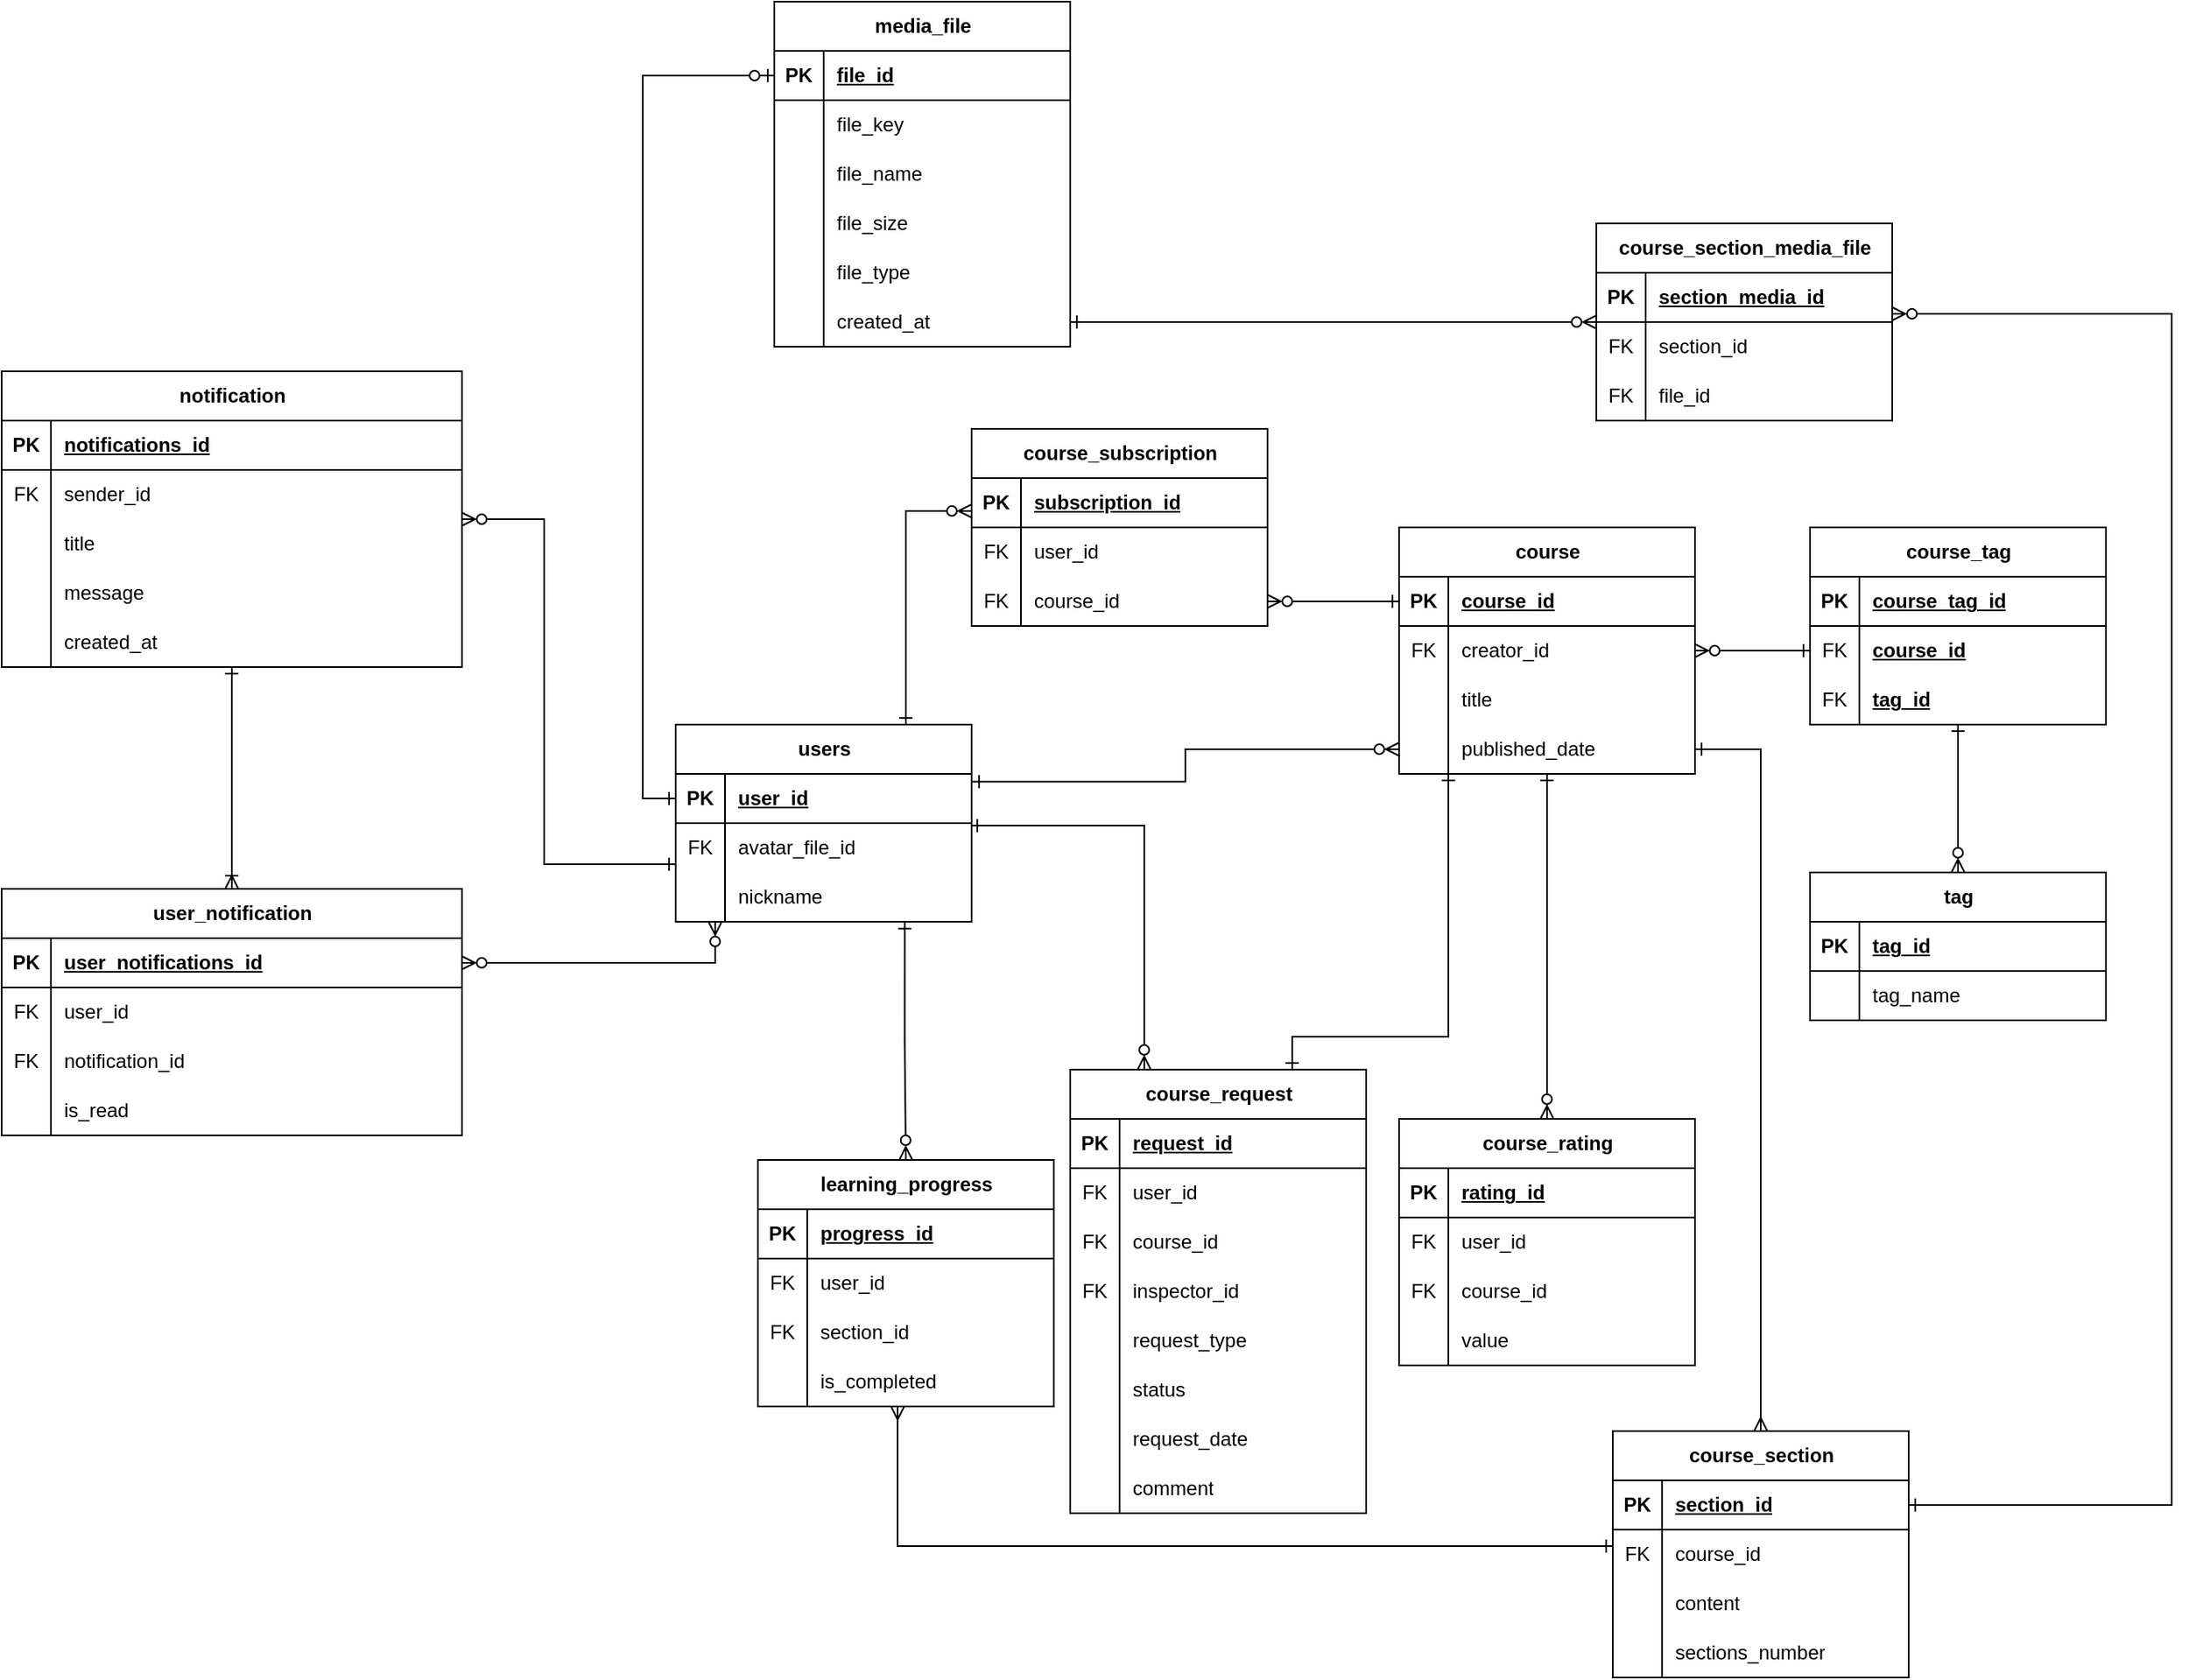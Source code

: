 <mxfile version="24.1.0" type="device">
  <diagram id="C5RBs43oDa-KdzZeNtuy" name="Page-1">
    <mxGraphModel dx="2261" dy="2005" grid="1" gridSize="10" guides="1" tooltips="1" connect="1" arrows="1" fold="1" page="1" pageScale="1" pageWidth="827" pageHeight="1169" math="0" shadow="0">
      <root>
        <mxCell id="WIyWlLk6GJQsqaUBKTNV-0" />
        <mxCell id="WIyWlLk6GJQsqaUBKTNV-1" parent="WIyWlLk6GJQsqaUBKTNV-0" />
        <mxCell id="11IMK_65OThRKFa0jOW0-198" style="edgeStyle=orthogonalEdgeStyle;rounded=0;orthogonalLoop=1;jettySize=auto;html=1;startArrow=ERone;startFill=0;endArrow=ERzeroToMany;endFill=0;exitX=0.774;exitY=1.007;exitDx=0;exitDy=0;exitPerimeter=0;" parent="WIyWlLk6GJQsqaUBKTNV-1" source="nsC0uyjOoahdEzcOnJ07-3" target="11IMK_65OThRKFa0jOW0-146" edge="1">
          <mxGeometry relative="1" as="geometry">
            <mxPoint x="210.04" y="470.0" as="sourcePoint" />
          </mxGeometry>
        </mxCell>
        <mxCell id="11IMK_65OThRKFa0jOW0-200" style="edgeStyle=orthogonalEdgeStyle;rounded=0;orthogonalLoop=1;jettySize=auto;html=1;startArrow=ERone;startFill=0;endArrow=ERzeroToMany;endFill=0;entryX=0.25;entryY=0;entryDx=0;entryDy=0;exitX=0.997;exitY=0.05;exitDx=0;exitDy=0;exitPerimeter=0;" parent="WIyWlLk6GJQsqaUBKTNV-1" source="c6RneFhJAk_ilV0qVDT2-59" target="11IMK_65OThRKFa0jOW0-159" edge="1">
          <mxGeometry relative="1" as="geometry" />
        </mxCell>
        <mxCell id="c6RneFhJAk_ilV0qVDT2-64" style="edgeStyle=orthogonalEdgeStyle;rounded=0;orthogonalLoop=1;jettySize=auto;html=1;startArrow=ERone;startFill=0;endArrow=ERzeroToOne;endFill=0;entryX=0;entryY=0.5;entryDx=0;entryDy=0;exitX=0;exitY=0.5;exitDx=0;exitDy=0;" parent="WIyWlLk6GJQsqaUBKTNV-1" source="11IMK_65OThRKFa0jOW0-63" target="c6RneFhJAk_ilV0qVDT2-10" edge="1">
          <mxGeometry relative="1" as="geometry">
            <mxPoint x="70" y="-80" as="targetPoint" />
            <Array as="points">
              <mxPoint x="50" y="365" />
              <mxPoint x="50" y="-75" />
            </Array>
          </mxGeometry>
        </mxCell>
        <mxCell id="3W05A4Zz5KQ-nqfxl_zG-31" style="edgeStyle=orthogonalEdgeStyle;rounded=0;orthogonalLoop=1;jettySize=auto;html=1;startArrow=ERzeroToMany;startFill=0;endArrow=ERzeroToMany;endFill=0;entryX=1;entryY=0.5;entryDx=0;entryDy=0;exitX=0.137;exitY=0.967;exitDx=0;exitDy=0;exitPerimeter=0;" parent="WIyWlLk6GJQsqaUBKTNV-1" target="3W05A4Zz5KQ-nqfxl_zG-17" edge="1">
          <mxGeometry relative="1" as="geometry">
            <mxPoint x="94" y="440" as="sourcePoint" />
            <mxPoint x="-60" y="620" as="targetPoint" />
            <Array as="points">
              <mxPoint x="94" y="465" />
            </Array>
          </mxGeometry>
        </mxCell>
        <mxCell id="11IMK_65OThRKFa0jOW0-62" value="users" style="shape=table;startSize=30;container=1;collapsible=1;childLayout=tableLayout;fixedRows=1;rowLines=0;fontStyle=1;align=center;resizeLast=1;html=1;" parent="WIyWlLk6GJQsqaUBKTNV-1" vertex="1">
          <mxGeometry x="70" y="320" width="180" height="120" as="geometry" />
        </mxCell>
        <mxCell id="11IMK_65OThRKFa0jOW0-63" value="" style="shape=tableRow;horizontal=0;startSize=0;swimlaneHead=0;swimlaneBody=0;fillColor=none;collapsible=0;dropTarget=0;points=[[0,0.5],[1,0.5]];portConstraint=eastwest;top=0;left=0;right=0;bottom=1;" parent="11IMK_65OThRKFa0jOW0-62" vertex="1">
          <mxGeometry y="30" width="180" height="30" as="geometry" />
        </mxCell>
        <mxCell id="11IMK_65OThRKFa0jOW0-64" value="PK" style="shape=partialRectangle;connectable=0;fillColor=none;top=0;left=0;bottom=0;right=0;fontStyle=1;overflow=hidden;whiteSpace=wrap;html=1;" parent="11IMK_65OThRKFa0jOW0-63" vertex="1">
          <mxGeometry width="30" height="30" as="geometry">
            <mxRectangle width="30" height="30" as="alternateBounds" />
          </mxGeometry>
        </mxCell>
        <mxCell id="11IMK_65OThRKFa0jOW0-65" value="user_id" style="shape=partialRectangle;connectable=0;fillColor=none;top=0;left=0;bottom=0;right=0;align=left;spacingLeft=6;fontStyle=5;overflow=hidden;whiteSpace=wrap;html=1;" parent="11IMK_65OThRKFa0jOW0-63" vertex="1">
          <mxGeometry x="30" width="150" height="30" as="geometry">
            <mxRectangle width="150" height="30" as="alternateBounds" />
          </mxGeometry>
        </mxCell>
        <mxCell id="c6RneFhJAk_ilV0qVDT2-59" style="shape=tableRow;horizontal=0;startSize=0;swimlaneHead=0;swimlaneBody=0;fillColor=none;collapsible=0;dropTarget=0;points=[[0,0.5],[1,0.5]];portConstraint=eastwest;top=0;left=0;right=0;bottom=0;" parent="11IMK_65OThRKFa0jOW0-62" vertex="1">
          <mxGeometry y="60" width="180" height="30" as="geometry" />
        </mxCell>
        <mxCell id="c6RneFhJAk_ilV0qVDT2-60" value="FK" style="shape=partialRectangle;connectable=0;fillColor=none;top=0;left=0;bottom=0;right=0;editable=1;overflow=hidden;whiteSpace=wrap;html=1;" parent="c6RneFhJAk_ilV0qVDT2-59" vertex="1">
          <mxGeometry width="30" height="30" as="geometry">
            <mxRectangle width="30" height="30" as="alternateBounds" />
          </mxGeometry>
        </mxCell>
        <mxCell id="c6RneFhJAk_ilV0qVDT2-61" value="avatar_file_id" style="shape=partialRectangle;connectable=0;fillColor=none;top=0;left=0;bottom=0;right=0;align=left;spacingLeft=6;overflow=hidden;whiteSpace=wrap;html=1;" parent="c6RneFhJAk_ilV0qVDT2-59" vertex="1">
          <mxGeometry x="30" width="150" height="30" as="geometry">
            <mxRectangle width="150" height="30" as="alternateBounds" />
          </mxGeometry>
        </mxCell>
        <mxCell id="nsC0uyjOoahdEzcOnJ07-3" style="shape=tableRow;horizontal=0;startSize=0;swimlaneHead=0;swimlaneBody=0;fillColor=none;collapsible=0;dropTarget=0;points=[[0,0.5],[1,0.5]];portConstraint=eastwest;top=0;left=0;right=0;bottom=0;" vertex="1" parent="11IMK_65OThRKFa0jOW0-62">
          <mxGeometry y="90" width="180" height="30" as="geometry" />
        </mxCell>
        <mxCell id="nsC0uyjOoahdEzcOnJ07-4" style="shape=partialRectangle;connectable=0;fillColor=none;top=0;left=0;bottom=0;right=0;editable=1;overflow=hidden;whiteSpace=wrap;html=1;" vertex="1" parent="nsC0uyjOoahdEzcOnJ07-3">
          <mxGeometry width="30" height="30" as="geometry">
            <mxRectangle width="30" height="30" as="alternateBounds" />
          </mxGeometry>
        </mxCell>
        <mxCell id="nsC0uyjOoahdEzcOnJ07-5" value="nickname" style="shape=partialRectangle;connectable=0;fillColor=none;top=0;left=0;bottom=0;right=0;align=left;spacingLeft=6;overflow=hidden;whiteSpace=wrap;html=1;" vertex="1" parent="nsC0uyjOoahdEzcOnJ07-3">
          <mxGeometry x="30" width="150" height="30" as="geometry">
            <mxRectangle width="150" height="30" as="alternateBounds" />
          </mxGeometry>
        </mxCell>
        <mxCell id="11IMK_65OThRKFa0jOW0-195" style="edgeStyle=orthogonalEdgeStyle;rounded=0;orthogonalLoop=1;jettySize=auto;html=1;entryX=0.5;entryY=0;entryDx=0;entryDy=0;startArrow=ERone;startFill=0;endArrow=ERzeroToMany;endFill=0;" parent="WIyWlLk6GJQsqaUBKTNV-1" source="11IMK_65OThRKFa0jOW0-78" target="11IMK_65OThRKFa0jOW0-120" edge="1">
          <mxGeometry relative="1" as="geometry">
            <Array as="points" />
          </mxGeometry>
        </mxCell>
        <mxCell id="11IMK_65OThRKFa0jOW0-196" style="edgeStyle=orthogonalEdgeStyle;rounded=0;orthogonalLoop=1;jettySize=auto;html=1;startArrow=ERone;startFill=0;endArrow=ERzeroToMany;endFill=0;exitX=0;exitY=0.5;exitDx=0;exitDy=0;entryX=1;entryY=0.5;entryDx=0;entryDy=0;" parent="WIyWlLk6GJQsqaUBKTNV-1" source="11IMK_65OThRKFa0jOW0-79" target="11IMK_65OThRKFa0jOW0-143" edge="1">
          <mxGeometry relative="1" as="geometry" />
        </mxCell>
        <mxCell id="myzfNcgjHYqK8e8juPK9-27" style="edgeStyle=orthogonalEdgeStyle;rounded=0;orthogonalLoop=1;jettySize=auto;html=1;entryX=0;entryY=0.5;entryDx=0;entryDy=0;startArrow=ERzeroToMany;startFill=0;endArrow=ERone;endFill=0;" parent="WIyWlLk6GJQsqaUBKTNV-1" source="11IMK_65OThRKFa0jOW0-78" target="myzfNcgjHYqK8e8juPK9-17" edge="1">
          <mxGeometry relative="1" as="geometry" />
        </mxCell>
        <mxCell id="11IMK_65OThRKFa0jOW0-78" value="course" style="shape=table;startSize=30;container=1;collapsible=1;childLayout=tableLayout;fixedRows=1;rowLines=0;fontStyle=1;align=center;resizeLast=1;html=1;" parent="WIyWlLk6GJQsqaUBKTNV-1" vertex="1">
          <mxGeometry x="510" y="200" width="180" height="150" as="geometry" />
        </mxCell>
        <mxCell id="11IMK_65OThRKFa0jOW0-79" value="" style="shape=tableRow;horizontal=0;startSize=0;swimlaneHead=0;swimlaneBody=0;fillColor=none;collapsible=0;dropTarget=0;points=[[0,0.5],[1,0.5]];portConstraint=eastwest;top=0;left=0;right=0;bottom=1;" parent="11IMK_65OThRKFa0jOW0-78" vertex="1">
          <mxGeometry y="30" width="180" height="30" as="geometry" />
        </mxCell>
        <mxCell id="11IMK_65OThRKFa0jOW0-80" value="PK" style="shape=partialRectangle;connectable=0;fillColor=none;top=0;left=0;bottom=0;right=0;fontStyle=1;overflow=hidden;whiteSpace=wrap;html=1;" parent="11IMK_65OThRKFa0jOW0-79" vertex="1">
          <mxGeometry width="30" height="30" as="geometry">
            <mxRectangle width="30" height="30" as="alternateBounds" />
          </mxGeometry>
        </mxCell>
        <mxCell id="11IMK_65OThRKFa0jOW0-81" value="course_id" style="shape=partialRectangle;connectable=0;fillColor=none;top=0;left=0;bottom=0;right=0;align=left;spacingLeft=6;fontStyle=5;overflow=hidden;whiteSpace=wrap;html=1;" parent="11IMK_65OThRKFa0jOW0-79" vertex="1">
          <mxGeometry x="30" width="150" height="30" as="geometry">
            <mxRectangle width="150" height="30" as="alternateBounds" />
          </mxGeometry>
        </mxCell>
        <mxCell id="11IMK_65OThRKFa0jOW0-82" value="" style="shape=tableRow;horizontal=0;startSize=0;swimlaneHead=0;swimlaneBody=0;fillColor=none;collapsible=0;dropTarget=0;points=[[0,0.5],[1,0.5]];portConstraint=eastwest;top=0;left=0;right=0;bottom=0;" parent="11IMK_65OThRKFa0jOW0-78" vertex="1">
          <mxGeometry y="60" width="180" height="30" as="geometry" />
        </mxCell>
        <mxCell id="11IMK_65OThRKFa0jOW0-83" value="FK" style="shape=partialRectangle;connectable=0;fillColor=none;top=0;left=0;bottom=0;right=0;editable=1;overflow=hidden;whiteSpace=wrap;html=1;" parent="11IMK_65OThRKFa0jOW0-82" vertex="1">
          <mxGeometry width="30" height="30" as="geometry">
            <mxRectangle width="30" height="30" as="alternateBounds" />
          </mxGeometry>
        </mxCell>
        <mxCell id="11IMK_65OThRKFa0jOW0-84" value="creator_id" style="shape=partialRectangle;connectable=0;fillColor=none;top=0;left=0;bottom=0;right=0;align=left;spacingLeft=6;overflow=hidden;whiteSpace=wrap;html=1;" parent="11IMK_65OThRKFa0jOW0-82" vertex="1">
          <mxGeometry x="30" width="150" height="30" as="geometry">
            <mxRectangle width="150" height="30" as="alternateBounds" />
          </mxGeometry>
        </mxCell>
        <mxCell id="11IMK_65OThRKFa0jOW0-91" value="" style="shape=tableRow;horizontal=0;startSize=0;swimlaneHead=0;swimlaneBody=0;fillColor=none;collapsible=0;dropTarget=0;points=[[0,0.5],[1,0.5]];portConstraint=eastwest;top=0;left=0;right=0;bottom=0;" parent="11IMK_65OThRKFa0jOW0-78" vertex="1">
          <mxGeometry y="90" width="180" height="30" as="geometry" />
        </mxCell>
        <mxCell id="11IMK_65OThRKFa0jOW0-92" value="" style="shape=partialRectangle;connectable=0;fillColor=none;top=0;left=0;bottom=0;right=0;editable=1;overflow=hidden;whiteSpace=wrap;html=1;" parent="11IMK_65OThRKFa0jOW0-91" vertex="1">
          <mxGeometry width="30" height="30" as="geometry">
            <mxRectangle width="30" height="30" as="alternateBounds" />
          </mxGeometry>
        </mxCell>
        <mxCell id="11IMK_65OThRKFa0jOW0-93" value="title" style="shape=partialRectangle;connectable=0;fillColor=none;top=0;left=0;bottom=0;right=0;align=left;spacingLeft=6;overflow=hidden;whiteSpace=wrap;html=1;" parent="11IMK_65OThRKFa0jOW0-91" vertex="1">
          <mxGeometry x="30" width="150" height="30" as="geometry">
            <mxRectangle width="150" height="30" as="alternateBounds" />
          </mxGeometry>
        </mxCell>
        <mxCell id="c6RneFhJAk_ilV0qVDT2-6" value="" style="shape=tableRow;horizontal=0;startSize=0;swimlaneHead=0;swimlaneBody=0;fillColor=none;collapsible=0;dropTarget=0;points=[[0,0.5],[1,0.5]];portConstraint=eastwest;top=0;left=0;right=0;bottom=0;" parent="11IMK_65OThRKFa0jOW0-78" vertex="1">
          <mxGeometry y="120" width="180" height="30" as="geometry" />
        </mxCell>
        <mxCell id="c6RneFhJAk_ilV0qVDT2-7" value="" style="shape=partialRectangle;connectable=0;fillColor=none;top=0;left=0;bottom=0;right=0;editable=1;overflow=hidden;whiteSpace=wrap;html=1;" parent="c6RneFhJAk_ilV0qVDT2-6" vertex="1">
          <mxGeometry width="30" height="30" as="geometry">
            <mxRectangle width="30" height="30" as="alternateBounds" />
          </mxGeometry>
        </mxCell>
        <mxCell id="c6RneFhJAk_ilV0qVDT2-8" value="published_date&amp;nbsp; &amp;nbsp;" style="shape=partialRectangle;connectable=0;fillColor=none;top=0;left=0;bottom=0;right=0;align=left;spacingLeft=6;overflow=hidden;whiteSpace=wrap;html=1;" parent="c6RneFhJAk_ilV0qVDT2-6" vertex="1">
          <mxGeometry x="30" width="150" height="30" as="geometry">
            <mxRectangle width="150" height="30" as="alternateBounds" />
          </mxGeometry>
        </mxCell>
        <mxCell id="11IMK_65OThRKFa0jOW0-94" value="course_section" style="shape=table;startSize=30;container=1;collapsible=1;childLayout=tableLayout;fixedRows=1;rowLines=0;fontStyle=1;align=center;resizeLast=1;html=1;" parent="WIyWlLk6GJQsqaUBKTNV-1" vertex="1">
          <mxGeometry x="640" y="750" width="180" height="150" as="geometry" />
        </mxCell>
        <mxCell id="11IMK_65OThRKFa0jOW0-95" value="" style="shape=tableRow;horizontal=0;startSize=0;swimlaneHead=0;swimlaneBody=0;fillColor=none;collapsible=0;dropTarget=0;points=[[0,0.5],[1,0.5]];portConstraint=eastwest;top=0;left=0;right=0;bottom=1;" parent="11IMK_65OThRKFa0jOW0-94" vertex="1">
          <mxGeometry y="30" width="180" height="30" as="geometry" />
        </mxCell>
        <mxCell id="11IMK_65OThRKFa0jOW0-96" value="PK" style="shape=partialRectangle;connectable=0;fillColor=none;top=0;left=0;bottom=0;right=0;fontStyle=1;overflow=hidden;whiteSpace=wrap;html=1;" parent="11IMK_65OThRKFa0jOW0-95" vertex="1">
          <mxGeometry width="30" height="30" as="geometry">
            <mxRectangle width="30" height="30" as="alternateBounds" />
          </mxGeometry>
        </mxCell>
        <mxCell id="11IMK_65OThRKFa0jOW0-97" value="section_id " style="shape=partialRectangle;connectable=0;fillColor=none;top=0;left=0;bottom=0;right=0;align=left;spacingLeft=6;fontStyle=5;overflow=hidden;whiteSpace=wrap;html=1;" parent="11IMK_65OThRKFa0jOW0-95" vertex="1">
          <mxGeometry x="30" width="150" height="30" as="geometry">
            <mxRectangle width="150" height="30" as="alternateBounds" />
          </mxGeometry>
        </mxCell>
        <mxCell id="11IMK_65OThRKFa0jOW0-98" value="" style="shape=tableRow;horizontal=0;startSize=0;swimlaneHead=0;swimlaneBody=0;fillColor=none;collapsible=0;dropTarget=0;points=[[0,0.5],[1,0.5]];portConstraint=eastwest;top=0;left=0;right=0;bottom=0;" parent="11IMK_65OThRKFa0jOW0-94" vertex="1">
          <mxGeometry y="60" width="180" height="30" as="geometry" />
        </mxCell>
        <mxCell id="11IMK_65OThRKFa0jOW0-99" value="FK" style="shape=partialRectangle;connectable=0;fillColor=none;top=0;left=0;bottom=0;right=0;editable=1;overflow=hidden;whiteSpace=wrap;html=1;" parent="11IMK_65OThRKFa0jOW0-98" vertex="1">
          <mxGeometry width="30" height="30" as="geometry">
            <mxRectangle width="30" height="30" as="alternateBounds" />
          </mxGeometry>
        </mxCell>
        <mxCell id="11IMK_65OThRKFa0jOW0-100" value="course_id" style="shape=partialRectangle;connectable=0;fillColor=none;top=0;left=0;bottom=0;right=0;align=left;spacingLeft=6;overflow=hidden;whiteSpace=wrap;html=1;" parent="11IMK_65OThRKFa0jOW0-98" vertex="1">
          <mxGeometry x="30" width="150" height="30" as="geometry">
            <mxRectangle width="150" height="30" as="alternateBounds" />
          </mxGeometry>
        </mxCell>
        <mxCell id="JiT0FAPMgWgcDBWMJKIR-0" style="shape=tableRow;horizontal=0;startSize=0;swimlaneHead=0;swimlaneBody=0;fillColor=none;collapsible=0;dropTarget=0;points=[[0,0.5],[1,0.5]];portConstraint=eastwest;top=0;left=0;right=0;bottom=0;" parent="11IMK_65OThRKFa0jOW0-94" vertex="1">
          <mxGeometry y="90" width="180" height="30" as="geometry" />
        </mxCell>
        <mxCell id="JiT0FAPMgWgcDBWMJKIR-1" style="shape=partialRectangle;connectable=0;fillColor=none;top=0;left=0;bottom=0;right=0;editable=1;overflow=hidden;whiteSpace=wrap;html=1;" parent="JiT0FAPMgWgcDBWMJKIR-0" vertex="1">
          <mxGeometry width="30" height="30" as="geometry">
            <mxRectangle width="30" height="30" as="alternateBounds" />
          </mxGeometry>
        </mxCell>
        <mxCell id="JiT0FAPMgWgcDBWMJKIR-2" value="content" style="shape=partialRectangle;connectable=0;fillColor=none;top=0;left=0;bottom=0;right=0;align=left;spacingLeft=6;overflow=hidden;whiteSpace=wrap;html=1;" parent="JiT0FAPMgWgcDBWMJKIR-0" vertex="1">
          <mxGeometry x="30" width="150" height="30" as="geometry">
            <mxRectangle width="150" height="30" as="alternateBounds" />
          </mxGeometry>
        </mxCell>
        <mxCell id="c6RneFhJAk_ilV0qVDT2-3" value="" style="shape=tableRow;horizontal=0;startSize=0;swimlaneHead=0;swimlaneBody=0;fillColor=none;collapsible=0;dropTarget=0;points=[[0,0.5],[1,0.5]];portConstraint=eastwest;top=0;left=0;right=0;bottom=0;" parent="11IMK_65OThRKFa0jOW0-94" vertex="1">
          <mxGeometry y="120" width="180" height="30" as="geometry" />
        </mxCell>
        <mxCell id="c6RneFhJAk_ilV0qVDT2-4" value="" style="shape=partialRectangle;connectable=0;fillColor=none;top=0;left=0;bottom=0;right=0;editable=1;overflow=hidden;whiteSpace=wrap;html=1;" parent="c6RneFhJAk_ilV0qVDT2-3" vertex="1">
          <mxGeometry width="30" height="30" as="geometry">
            <mxRectangle width="30" height="30" as="alternateBounds" />
          </mxGeometry>
        </mxCell>
        <mxCell id="c6RneFhJAk_ilV0qVDT2-5" value="sections_number" style="shape=partialRectangle;connectable=0;fillColor=none;top=0;left=0;bottom=0;right=0;align=left;spacingLeft=6;overflow=hidden;whiteSpace=wrap;html=1;" parent="c6RneFhJAk_ilV0qVDT2-3" vertex="1">
          <mxGeometry x="30" width="150" height="30" as="geometry">
            <mxRectangle width="150" height="30" as="alternateBounds" />
          </mxGeometry>
        </mxCell>
        <mxCell id="11IMK_65OThRKFa0jOW0-120" value="course_rating" style="shape=table;startSize=30;container=1;collapsible=1;childLayout=tableLayout;fixedRows=1;rowLines=0;fontStyle=1;align=center;resizeLast=1;html=1;" parent="WIyWlLk6GJQsqaUBKTNV-1" vertex="1">
          <mxGeometry x="510" y="560" width="180" height="150" as="geometry" />
        </mxCell>
        <mxCell id="11IMK_65OThRKFa0jOW0-121" value="" style="shape=tableRow;horizontal=0;startSize=0;swimlaneHead=0;swimlaneBody=0;fillColor=none;collapsible=0;dropTarget=0;points=[[0,0.5],[1,0.5]];portConstraint=eastwest;top=0;left=0;right=0;bottom=1;" parent="11IMK_65OThRKFa0jOW0-120" vertex="1">
          <mxGeometry y="30" width="180" height="30" as="geometry" />
        </mxCell>
        <mxCell id="11IMK_65OThRKFa0jOW0-122" value="PK" style="shape=partialRectangle;connectable=0;fillColor=none;top=0;left=0;bottom=0;right=0;fontStyle=1;overflow=hidden;whiteSpace=wrap;html=1;" parent="11IMK_65OThRKFa0jOW0-121" vertex="1">
          <mxGeometry width="30" height="30" as="geometry">
            <mxRectangle width="30" height="30" as="alternateBounds" />
          </mxGeometry>
        </mxCell>
        <mxCell id="11IMK_65OThRKFa0jOW0-123" value="rating_id" style="shape=partialRectangle;connectable=0;fillColor=none;top=0;left=0;bottom=0;right=0;align=left;spacingLeft=6;fontStyle=5;overflow=hidden;whiteSpace=wrap;html=1;" parent="11IMK_65OThRKFa0jOW0-121" vertex="1">
          <mxGeometry x="30" width="150" height="30" as="geometry">
            <mxRectangle width="150" height="30" as="alternateBounds" />
          </mxGeometry>
        </mxCell>
        <mxCell id="11IMK_65OThRKFa0jOW0-124" value="" style="shape=tableRow;horizontal=0;startSize=0;swimlaneHead=0;swimlaneBody=0;fillColor=none;collapsible=0;dropTarget=0;points=[[0,0.5],[1,0.5]];portConstraint=eastwest;top=0;left=0;right=0;bottom=0;" parent="11IMK_65OThRKFa0jOW0-120" vertex="1">
          <mxGeometry y="60" width="180" height="30" as="geometry" />
        </mxCell>
        <mxCell id="11IMK_65OThRKFa0jOW0-125" value="FK" style="shape=partialRectangle;connectable=0;fillColor=none;top=0;left=0;bottom=0;right=0;editable=1;overflow=hidden;whiteSpace=wrap;html=1;" parent="11IMK_65OThRKFa0jOW0-124" vertex="1">
          <mxGeometry width="30" height="30" as="geometry">
            <mxRectangle width="30" height="30" as="alternateBounds" />
          </mxGeometry>
        </mxCell>
        <mxCell id="11IMK_65OThRKFa0jOW0-126" value="user_id" style="shape=partialRectangle;connectable=0;fillColor=none;top=0;left=0;bottom=0;right=0;align=left;spacingLeft=6;overflow=hidden;whiteSpace=wrap;html=1;" parent="11IMK_65OThRKFa0jOW0-124" vertex="1">
          <mxGeometry x="30" width="150" height="30" as="geometry">
            <mxRectangle width="150" height="30" as="alternateBounds" />
          </mxGeometry>
        </mxCell>
        <mxCell id="11IMK_65OThRKFa0jOW0-127" value="" style="shape=tableRow;horizontal=0;startSize=0;swimlaneHead=0;swimlaneBody=0;fillColor=none;collapsible=0;dropTarget=0;points=[[0,0.5],[1,0.5]];portConstraint=eastwest;top=0;left=0;right=0;bottom=0;" parent="11IMK_65OThRKFa0jOW0-120" vertex="1">
          <mxGeometry y="90" width="180" height="30" as="geometry" />
        </mxCell>
        <mxCell id="11IMK_65OThRKFa0jOW0-128" value="FK" style="shape=partialRectangle;connectable=0;fillColor=none;top=0;left=0;bottom=0;right=0;editable=1;overflow=hidden;whiteSpace=wrap;html=1;" parent="11IMK_65OThRKFa0jOW0-127" vertex="1">
          <mxGeometry width="30" height="30" as="geometry">
            <mxRectangle width="30" height="30" as="alternateBounds" />
          </mxGeometry>
        </mxCell>
        <mxCell id="11IMK_65OThRKFa0jOW0-129" value="course_id" style="shape=partialRectangle;connectable=0;fillColor=none;top=0;left=0;bottom=0;right=0;align=left;spacingLeft=6;overflow=hidden;whiteSpace=wrap;html=1;" parent="11IMK_65OThRKFa0jOW0-127" vertex="1">
          <mxGeometry x="30" width="150" height="30" as="geometry">
            <mxRectangle width="150" height="30" as="alternateBounds" />
          </mxGeometry>
        </mxCell>
        <mxCell id="11IMK_65OThRKFa0jOW0-130" value="" style="shape=tableRow;horizontal=0;startSize=0;swimlaneHead=0;swimlaneBody=0;fillColor=none;collapsible=0;dropTarget=0;points=[[0,0.5],[1,0.5]];portConstraint=eastwest;top=0;left=0;right=0;bottom=0;" parent="11IMK_65OThRKFa0jOW0-120" vertex="1">
          <mxGeometry y="120" width="180" height="30" as="geometry" />
        </mxCell>
        <mxCell id="11IMK_65OThRKFa0jOW0-131" value="" style="shape=partialRectangle;connectable=0;fillColor=none;top=0;left=0;bottom=0;right=0;editable=1;overflow=hidden;whiteSpace=wrap;html=1;" parent="11IMK_65OThRKFa0jOW0-130" vertex="1">
          <mxGeometry width="30" height="30" as="geometry">
            <mxRectangle width="30" height="30" as="alternateBounds" />
          </mxGeometry>
        </mxCell>
        <mxCell id="11IMK_65OThRKFa0jOW0-132" value="value" style="shape=partialRectangle;connectable=0;fillColor=none;top=0;left=0;bottom=0;right=0;align=left;spacingLeft=6;overflow=hidden;whiteSpace=wrap;html=1;" parent="11IMK_65OThRKFa0jOW0-130" vertex="1">
          <mxGeometry x="30" width="150" height="30" as="geometry">
            <mxRectangle width="150" height="30" as="alternateBounds" />
          </mxGeometry>
        </mxCell>
        <mxCell id="11IMK_65OThRKFa0jOW0-136" value="course_subscription" style="shape=table;startSize=30;container=1;collapsible=1;childLayout=tableLayout;fixedRows=1;rowLines=0;fontStyle=1;align=center;resizeLast=1;html=1;" parent="WIyWlLk6GJQsqaUBKTNV-1" vertex="1">
          <mxGeometry x="250" y="140" width="180" height="120" as="geometry" />
        </mxCell>
        <mxCell id="11IMK_65OThRKFa0jOW0-137" value="" style="shape=tableRow;horizontal=0;startSize=0;swimlaneHead=0;swimlaneBody=0;fillColor=none;collapsible=0;dropTarget=0;points=[[0,0.5],[1,0.5]];portConstraint=eastwest;top=0;left=0;right=0;bottom=1;" parent="11IMK_65OThRKFa0jOW0-136" vertex="1">
          <mxGeometry y="30" width="180" height="30" as="geometry" />
        </mxCell>
        <mxCell id="11IMK_65OThRKFa0jOW0-138" value="PK" style="shape=partialRectangle;connectable=0;fillColor=none;top=0;left=0;bottom=0;right=0;fontStyle=1;overflow=hidden;whiteSpace=wrap;html=1;" parent="11IMK_65OThRKFa0jOW0-137" vertex="1">
          <mxGeometry width="30" height="30" as="geometry">
            <mxRectangle width="30" height="30" as="alternateBounds" />
          </mxGeometry>
        </mxCell>
        <mxCell id="11IMK_65OThRKFa0jOW0-139" value="&lt;div style=&quot;&quot;&gt;subscription_id&lt;br&gt;&lt;/div&gt;" style="shape=partialRectangle;connectable=0;fillColor=none;top=0;left=0;bottom=0;right=0;align=left;spacingLeft=6;fontStyle=5;overflow=hidden;whiteSpace=wrap;html=1;" parent="11IMK_65OThRKFa0jOW0-137" vertex="1">
          <mxGeometry x="30" width="150" height="30" as="geometry">
            <mxRectangle width="150" height="30" as="alternateBounds" />
          </mxGeometry>
        </mxCell>
        <mxCell id="11IMK_65OThRKFa0jOW0-140" value="" style="shape=tableRow;horizontal=0;startSize=0;swimlaneHead=0;swimlaneBody=0;fillColor=none;collapsible=0;dropTarget=0;points=[[0,0.5],[1,0.5]];portConstraint=eastwest;top=0;left=0;right=0;bottom=0;" parent="11IMK_65OThRKFa0jOW0-136" vertex="1">
          <mxGeometry y="60" width="180" height="30" as="geometry" />
        </mxCell>
        <mxCell id="11IMK_65OThRKFa0jOW0-141" value="FK" style="shape=partialRectangle;connectable=0;fillColor=none;top=0;left=0;bottom=0;right=0;editable=1;overflow=hidden;whiteSpace=wrap;html=1;" parent="11IMK_65OThRKFa0jOW0-140" vertex="1">
          <mxGeometry width="30" height="30" as="geometry">
            <mxRectangle width="30" height="30" as="alternateBounds" />
          </mxGeometry>
        </mxCell>
        <mxCell id="11IMK_65OThRKFa0jOW0-142" value="user_id" style="shape=partialRectangle;connectable=0;fillColor=none;top=0;left=0;bottom=0;right=0;align=left;spacingLeft=6;overflow=hidden;whiteSpace=wrap;html=1;" parent="11IMK_65OThRKFa0jOW0-140" vertex="1">
          <mxGeometry x="30" width="150" height="30" as="geometry">
            <mxRectangle width="150" height="30" as="alternateBounds" />
          </mxGeometry>
        </mxCell>
        <mxCell id="11IMK_65OThRKFa0jOW0-143" value="" style="shape=tableRow;horizontal=0;startSize=0;swimlaneHead=0;swimlaneBody=0;fillColor=none;collapsible=0;dropTarget=0;points=[[0,0.5],[1,0.5]];portConstraint=eastwest;top=0;left=0;right=0;bottom=0;" parent="11IMK_65OThRKFa0jOW0-136" vertex="1">
          <mxGeometry y="90" width="180" height="30" as="geometry" />
        </mxCell>
        <mxCell id="11IMK_65OThRKFa0jOW0-144" value="FK" style="shape=partialRectangle;connectable=0;fillColor=none;top=0;left=0;bottom=0;right=0;editable=1;overflow=hidden;whiteSpace=wrap;html=1;" parent="11IMK_65OThRKFa0jOW0-143" vertex="1">
          <mxGeometry width="30" height="30" as="geometry">
            <mxRectangle width="30" height="30" as="alternateBounds" />
          </mxGeometry>
        </mxCell>
        <mxCell id="11IMK_65OThRKFa0jOW0-145" value="course_id" style="shape=partialRectangle;connectable=0;fillColor=none;top=0;left=0;bottom=0;right=0;align=left;spacingLeft=6;overflow=hidden;whiteSpace=wrap;html=1;" parent="11IMK_65OThRKFa0jOW0-143" vertex="1">
          <mxGeometry x="30" width="150" height="30" as="geometry">
            <mxRectangle width="150" height="30" as="alternateBounds" />
          </mxGeometry>
        </mxCell>
        <mxCell id="11IMK_65OThRKFa0jOW0-146" value="learning_progress" style="shape=table;startSize=30;container=1;collapsible=1;childLayout=tableLayout;fixedRows=1;rowLines=0;fontStyle=1;align=center;resizeLast=1;html=1;" parent="WIyWlLk6GJQsqaUBKTNV-1" vertex="1">
          <mxGeometry x="120" y="585" width="180" height="150" as="geometry" />
        </mxCell>
        <mxCell id="11IMK_65OThRKFa0jOW0-147" value="" style="shape=tableRow;horizontal=0;startSize=0;swimlaneHead=0;swimlaneBody=0;fillColor=none;collapsible=0;dropTarget=0;points=[[0,0.5],[1,0.5]];portConstraint=eastwest;top=0;left=0;right=0;bottom=1;" parent="11IMK_65OThRKFa0jOW0-146" vertex="1">
          <mxGeometry y="30" width="180" height="30" as="geometry" />
        </mxCell>
        <mxCell id="11IMK_65OThRKFa0jOW0-148" value="PK" style="shape=partialRectangle;connectable=0;fillColor=none;top=0;left=0;bottom=0;right=0;fontStyle=1;overflow=hidden;whiteSpace=wrap;html=1;" parent="11IMK_65OThRKFa0jOW0-147" vertex="1">
          <mxGeometry width="30" height="30" as="geometry">
            <mxRectangle width="30" height="30" as="alternateBounds" />
          </mxGeometry>
        </mxCell>
        <mxCell id="11IMK_65OThRKFa0jOW0-149" value="progress_id" style="shape=partialRectangle;connectable=0;fillColor=none;top=0;left=0;bottom=0;right=0;align=left;spacingLeft=6;fontStyle=5;overflow=hidden;whiteSpace=wrap;html=1;" parent="11IMK_65OThRKFa0jOW0-147" vertex="1">
          <mxGeometry x="30" width="150" height="30" as="geometry">
            <mxRectangle width="150" height="30" as="alternateBounds" />
          </mxGeometry>
        </mxCell>
        <mxCell id="11IMK_65OThRKFa0jOW0-150" value="" style="shape=tableRow;horizontal=0;startSize=0;swimlaneHead=0;swimlaneBody=0;fillColor=none;collapsible=0;dropTarget=0;points=[[0,0.5],[1,0.5]];portConstraint=eastwest;top=0;left=0;right=0;bottom=0;" parent="11IMK_65OThRKFa0jOW0-146" vertex="1">
          <mxGeometry y="60" width="180" height="30" as="geometry" />
        </mxCell>
        <mxCell id="11IMK_65OThRKFa0jOW0-151" value="FK" style="shape=partialRectangle;connectable=0;fillColor=none;top=0;left=0;bottom=0;right=0;editable=1;overflow=hidden;whiteSpace=wrap;html=1;" parent="11IMK_65OThRKFa0jOW0-150" vertex="1">
          <mxGeometry width="30" height="30" as="geometry">
            <mxRectangle width="30" height="30" as="alternateBounds" />
          </mxGeometry>
        </mxCell>
        <mxCell id="11IMK_65OThRKFa0jOW0-152" value="user_id" style="shape=partialRectangle;connectable=0;fillColor=none;top=0;left=0;bottom=0;right=0;align=left;spacingLeft=6;overflow=hidden;whiteSpace=wrap;html=1;" parent="11IMK_65OThRKFa0jOW0-150" vertex="1">
          <mxGeometry x="30" width="150" height="30" as="geometry">
            <mxRectangle width="150" height="30" as="alternateBounds" />
          </mxGeometry>
        </mxCell>
        <mxCell id="11IMK_65OThRKFa0jOW0-153" value="" style="shape=tableRow;horizontal=0;startSize=0;swimlaneHead=0;swimlaneBody=0;fillColor=none;collapsible=0;dropTarget=0;points=[[0,0.5],[1,0.5]];portConstraint=eastwest;top=0;left=0;right=0;bottom=0;" parent="11IMK_65OThRKFa0jOW0-146" vertex="1">
          <mxGeometry y="90" width="180" height="30" as="geometry" />
        </mxCell>
        <mxCell id="11IMK_65OThRKFa0jOW0-154" value="FK" style="shape=partialRectangle;connectable=0;fillColor=none;top=0;left=0;bottom=0;right=0;editable=1;overflow=hidden;whiteSpace=wrap;html=1;" parent="11IMK_65OThRKFa0jOW0-153" vertex="1">
          <mxGeometry width="30" height="30" as="geometry">
            <mxRectangle width="30" height="30" as="alternateBounds" />
          </mxGeometry>
        </mxCell>
        <mxCell id="11IMK_65OThRKFa0jOW0-155" value="section_id" style="shape=partialRectangle;connectable=0;fillColor=none;top=0;left=0;bottom=0;right=0;align=left;spacingLeft=6;overflow=hidden;whiteSpace=wrap;html=1;" parent="11IMK_65OThRKFa0jOW0-153" vertex="1">
          <mxGeometry x="30" width="150" height="30" as="geometry">
            <mxRectangle width="150" height="30" as="alternateBounds" />
          </mxGeometry>
        </mxCell>
        <mxCell id="11IMK_65OThRKFa0jOW0-156" value="" style="shape=tableRow;horizontal=0;startSize=0;swimlaneHead=0;swimlaneBody=0;fillColor=none;collapsible=0;dropTarget=0;points=[[0,0.5],[1,0.5]];portConstraint=eastwest;top=0;left=0;right=0;bottom=0;" parent="11IMK_65OThRKFa0jOW0-146" vertex="1">
          <mxGeometry y="120" width="180" height="30" as="geometry" />
        </mxCell>
        <mxCell id="11IMK_65OThRKFa0jOW0-157" value="" style="shape=partialRectangle;connectable=0;fillColor=none;top=0;left=0;bottom=0;right=0;editable=1;overflow=hidden;whiteSpace=wrap;html=1;" parent="11IMK_65OThRKFa0jOW0-156" vertex="1">
          <mxGeometry width="30" height="30" as="geometry">
            <mxRectangle width="30" height="30" as="alternateBounds" />
          </mxGeometry>
        </mxCell>
        <mxCell id="11IMK_65OThRKFa0jOW0-158" value="is_completed" style="shape=partialRectangle;connectable=0;fillColor=none;top=0;left=0;bottom=0;right=0;align=left;spacingLeft=6;overflow=hidden;whiteSpace=wrap;html=1;" parent="11IMK_65OThRKFa0jOW0-156" vertex="1">
          <mxGeometry x="30" width="150" height="30" as="geometry">
            <mxRectangle width="150" height="30" as="alternateBounds" />
          </mxGeometry>
        </mxCell>
        <mxCell id="11IMK_65OThRKFa0jOW0-204" style="edgeStyle=orthogonalEdgeStyle;rounded=0;orthogonalLoop=1;jettySize=auto;html=1;startArrow=ERone;startFill=0;endArrow=ERone;endFill=0;exitX=0.75;exitY=0;exitDx=0;exitDy=0;" parent="WIyWlLk6GJQsqaUBKTNV-1" source="11IMK_65OThRKFa0jOW0-159" target="11IMK_65OThRKFa0jOW0-78" edge="1">
          <mxGeometry relative="1" as="geometry">
            <Array as="points">
              <mxPoint x="445" y="510" />
              <mxPoint x="540" y="510" />
            </Array>
          </mxGeometry>
        </mxCell>
        <mxCell id="11IMK_65OThRKFa0jOW0-159" value="course_request" style="shape=table;startSize=30;container=1;collapsible=1;childLayout=tableLayout;fixedRows=1;rowLines=0;fontStyle=1;align=center;resizeLast=1;html=1;" parent="WIyWlLk6GJQsqaUBKTNV-1" vertex="1">
          <mxGeometry x="310" y="530" width="180" height="270" as="geometry" />
        </mxCell>
        <mxCell id="11IMK_65OThRKFa0jOW0-160" value="" style="shape=tableRow;horizontal=0;startSize=0;swimlaneHead=0;swimlaneBody=0;fillColor=none;collapsible=0;dropTarget=0;points=[[0,0.5],[1,0.5]];portConstraint=eastwest;top=0;left=0;right=0;bottom=1;" parent="11IMK_65OThRKFa0jOW0-159" vertex="1">
          <mxGeometry y="30" width="180" height="30" as="geometry" />
        </mxCell>
        <mxCell id="11IMK_65OThRKFa0jOW0-161" value="PK" style="shape=partialRectangle;connectable=0;fillColor=none;top=0;left=0;bottom=0;right=0;fontStyle=1;overflow=hidden;whiteSpace=wrap;html=1;" parent="11IMK_65OThRKFa0jOW0-160" vertex="1">
          <mxGeometry width="30" height="30" as="geometry">
            <mxRectangle width="30" height="30" as="alternateBounds" />
          </mxGeometry>
        </mxCell>
        <mxCell id="11IMK_65OThRKFa0jOW0-162" value="request_id" style="shape=partialRectangle;connectable=0;fillColor=none;top=0;left=0;bottom=0;right=0;align=left;spacingLeft=6;fontStyle=5;overflow=hidden;whiteSpace=wrap;html=1;" parent="11IMK_65OThRKFa0jOW0-160" vertex="1">
          <mxGeometry x="30" width="150" height="30" as="geometry">
            <mxRectangle width="150" height="30" as="alternateBounds" />
          </mxGeometry>
        </mxCell>
        <mxCell id="11IMK_65OThRKFa0jOW0-163" value="" style="shape=tableRow;horizontal=0;startSize=0;swimlaneHead=0;swimlaneBody=0;fillColor=none;collapsible=0;dropTarget=0;points=[[0,0.5],[1,0.5]];portConstraint=eastwest;top=0;left=0;right=0;bottom=0;" parent="11IMK_65OThRKFa0jOW0-159" vertex="1">
          <mxGeometry y="60" width="180" height="30" as="geometry" />
        </mxCell>
        <mxCell id="11IMK_65OThRKFa0jOW0-164" value="FK" style="shape=partialRectangle;connectable=0;fillColor=none;top=0;left=0;bottom=0;right=0;editable=1;overflow=hidden;whiteSpace=wrap;html=1;" parent="11IMK_65OThRKFa0jOW0-163" vertex="1">
          <mxGeometry width="30" height="30" as="geometry">
            <mxRectangle width="30" height="30" as="alternateBounds" />
          </mxGeometry>
        </mxCell>
        <mxCell id="11IMK_65OThRKFa0jOW0-165" value="user_id" style="shape=partialRectangle;connectable=0;fillColor=none;top=0;left=0;bottom=0;right=0;align=left;spacingLeft=6;overflow=hidden;whiteSpace=wrap;html=1;" parent="11IMK_65OThRKFa0jOW0-163" vertex="1">
          <mxGeometry x="30" width="150" height="30" as="geometry">
            <mxRectangle width="150" height="30" as="alternateBounds" />
          </mxGeometry>
        </mxCell>
        <mxCell id="11IMK_65OThRKFa0jOW0-166" value="" style="shape=tableRow;horizontal=0;startSize=0;swimlaneHead=0;swimlaneBody=0;fillColor=none;collapsible=0;dropTarget=0;points=[[0,0.5],[1,0.5]];portConstraint=eastwest;top=0;left=0;right=0;bottom=0;" parent="11IMK_65OThRKFa0jOW0-159" vertex="1">
          <mxGeometry y="90" width="180" height="30" as="geometry" />
        </mxCell>
        <mxCell id="11IMK_65OThRKFa0jOW0-167" value="FK" style="shape=partialRectangle;connectable=0;fillColor=none;top=0;left=0;bottom=0;right=0;editable=1;overflow=hidden;whiteSpace=wrap;html=1;" parent="11IMK_65OThRKFa0jOW0-166" vertex="1">
          <mxGeometry width="30" height="30" as="geometry">
            <mxRectangle width="30" height="30" as="alternateBounds" />
          </mxGeometry>
        </mxCell>
        <mxCell id="11IMK_65OThRKFa0jOW0-168" value="course_id" style="shape=partialRectangle;connectable=0;fillColor=none;top=0;left=0;bottom=0;right=0;align=left;spacingLeft=6;overflow=hidden;whiteSpace=wrap;html=1;" parent="11IMK_65OThRKFa0jOW0-166" vertex="1">
          <mxGeometry x="30" width="150" height="30" as="geometry">
            <mxRectangle width="150" height="30" as="alternateBounds" />
          </mxGeometry>
        </mxCell>
        <mxCell id="6nmX38nFb0MyJPzGt22i-3" style="shape=tableRow;horizontal=0;startSize=0;swimlaneHead=0;swimlaneBody=0;fillColor=none;collapsible=0;dropTarget=0;points=[[0,0.5],[1,0.5]];portConstraint=eastwest;top=0;left=0;right=0;bottom=0;" parent="11IMK_65OThRKFa0jOW0-159" vertex="1">
          <mxGeometry y="120" width="180" height="30" as="geometry" />
        </mxCell>
        <mxCell id="6nmX38nFb0MyJPzGt22i-4" value="FK" style="shape=partialRectangle;connectable=0;fillColor=none;top=0;left=0;bottom=0;right=0;editable=1;overflow=hidden;whiteSpace=wrap;html=1;" parent="6nmX38nFb0MyJPzGt22i-3" vertex="1">
          <mxGeometry width="30" height="30" as="geometry">
            <mxRectangle width="30" height="30" as="alternateBounds" />
          </mxGeometry>
        </mxCell>
        <mxCell id="6nmX38nFb0MyJPzGt22i-5" value="inspector_id" style="shape=partialRectangle;connectable=0;fillColor=none;top=0;left=0;bottom=0;right=0;align=left;spacingLeft=6;overflow=hidden;whiteSpace=wrap;html=1;" parent="6nmX38nFb0MyJPzGt22i-3" vertex="1">
          <mxGeometry x="30" width="150" height="30" as="geometry">
            <mxRectangle width="150" height="30" as="alternateBounds" />
          </mxGeometry>
        </mxCell>
        <mxCell id="11IMK_65OThRKFa0jOW0-169" value="" style="shape=tableRow;horizontal=0;startSize=0;swimlaneHead=0;swimlaneBody=0;fillColor=none;collapsible=0;dropTarget=0;points=[[0,0.5],[1,0.5]];portConstraint=eastwest;top=0;left=0;right=0;bottom=0;" parent="11IMK_65OThRKFa0jOW0-159" vertex="1">
          <mxGeometry y="150" width="180" height="30" as="geometry" />
        </mxCell>
        <mxCell id="11IMK_65OThRKFa0jOW0-170" value="" style="shape=partialRectangle;connectable=0;fillColor=none;top=0;left=0;bottom=0;right=0;editable=1;overflow=hidden;whiteSpace=wrap;html=1;" parent="11IMK_65OThRKFa0jOW0-169" vertex="1">
          <mxGeometry width="30" height="30" as="geometry">
            <mxRectangle width="30" height="30" as="alternateBounds" />
          </mxGeometry>
        </mxCell>
        <mxCell id="11IMK_65OThRKFa0jOW0-171" value="request_type" style="shape=partialRectangle;connectable=0;fillColor=none;top=0;left=0;bottom=0;right=0;align=left;spacingLeft=6;overflow=hidden;whiteSpace=wrap;html=1;" parent="11IMK_65OThRKFa0jOW0-169" vertex="1">
          <mxGeometry x="30" width="150" height="30" as="geometry">
            <mxRectangle width="150" height="30" as="alternateBounds" />
          </mxGeometry>
        </mxCell>
        <mxCell id="11IMK_65OThRKFa0jOW0-172" value="" style="shape=tableRow;horizontal=0;startSize=0;swimlaneHead=0;swimlaneBody=0;fillColor=none;collapsible=0;dropTarget=0;points=[[0,0.5],[1,0.5]];portConstraint=eastwest;top=0;left=0;right=0;bottom=0;" parent="11IMK_65OThRKFa0jOW0-159" vertex="1">
          <mxGeometry y="180" width="180" height="30" as="geometry" />
        </mxCell>
        <mxCell id="11IMK_65OThRKFa0jOW0-173" value="" style="shape=partialRectangle;connectable=0;fillColor=none;top=0;left=0;bottom=0;right=0;editable=1;overflow=hidden;whiteSpace=wrap;html=1;" parent="11IMK_65OThRKFa0jOW0-172" vertex="1">
          <mxGeometry width="30" height="30" as="geometry">
            <mxRectangle width="30" height="30" as="alternateBounds" />
          </mxGeometry>
        </mxCell>
        <mxCell id="11IMK_65OThRKFa0jOW0-174" value="status" style="shape=partialRectangle;connectable=0;fillColor=none;top=0;left=0;bottom=0;right=0;align=left;spacingLeft=6;overflow=hidden;whiteSpace=wrap;html=1;" parent="11IMK_65OThRKFa0jOW0-172" vertex="1">
          <mxGeometry x="30" width="150" height="30" as="geometry">
            <mxRectangle width="150" height="30" as="alternateBounds" />
          </mxGeometry>
        </mxCell>
        <mxCell id="c6RneFhJAk_ilV0qVDT2-0" value="" style="shape=tableRow;horizontal=0;startSize=0;swimlaneHead=0;swimlaneBody=0;fillColor=none;collapsible=0;dropTarget=0;points=[[0,0.5],[1,0.5]];portConstraint=eastwest;top=0;left=0;right=0;bottom=0;" parent="11IMK_65OThRKFa0jOW0-159" vertex="1">
          <mxGeometry y="210" width="180" height="30" as="geometry" />
        </mxCell>
        <mxCell id="c6RneFhJAk_ilV0qVDT2-1" value="" style="shape=partialRectangle;connectable=0;fillColor=none;top=0;left=0;bottom=0;right=0;editable=1;overflow=hidden;whiteSpace=wrap;html=1;" parent="c6RneFhJAk_ilV0qVDT2-0" vertex="1">
          <mxGeometry width="30" height="30" as="geometry">
            <mxRectangle width="30" height="30" as="alternateBounds" />
          </mxGeometry>
        </mxCell>
        <mxCell id="c6RneFhJAk_ilV0qVDT2-2" value="request_date" style="shape=partialRectangle;connectable=0;fillColor=none;top=0;left=0;bottom=0;right=0;align=left;spacingLeft=6;overflow=hidden;whiteSpace=wrap;html=1;" parent="c6RneFhJAk_ilV0qVDT2-0" vertex="1">
          <mxGeometry x="30" width="150" height="30" as="geometry">
            <mxRectangle width="150" height="30" as="alternateBounds" />
          </mxGeometry>
        </mxCell>
        <mxCell id="Lyx2x4Q0EaT2vdvOFGq9-3" style="shape=tableRow;horizontal=0;startSize=0;swimlaneHead=0;swimlaneBody=0;fillColor=none;collapsible=0;dropTarget=0;points=[[0,0.5],[1,0.5]];portConstraint=eastwest;top=0;left=0;right=0;bottom=0;" parent="11IMK_65OThRKFa0jOW0-159" vertex="1">
          <mxGeometry y="240" width="180" height="30" as="geometry" />
        </mxCell>
        <mxCell id="Lyx2x4Q0EaT2vdvOFGq9-4" style="shape=partialRectangle;connectable=0;fillColor=none;top=0;left=0;bottom=0;right=0;editable=1;overflow=hidden;whiteSpace=wrap;html=1;" parent="Lyx2x4Q0EaT2vdvOFGq9-3" vertex="1">
          <mxGeometry width="30" height="30" as="geometry">
            <mxRectangle width="30" height="30" as="alternateBounds" />
          </mxGeometry>
        </mxCell>
        <mxCell id="Lyx2x4Q0EaT2vdvOFGq9-5" value="comment" style="shape=partialRectangle;connectable=0;fillColor=none;top=0;left=0;bottom=0;right=0;align=left;spacingLeft=6;overflow=hidden;whiteSpace=wrap;html=1;" parent="Lyx2x4Q0EaT2vdvOFGq9-3" vertex="1">
          <mxGeometry x="30" width="150" height="30" as="geometry">
            <mxRectangle width="150" height="30" as="alternateBounds" />
          </mxGeometry>
        </mxCell>
        <mxCell id="11IMK_65OThRKFa0jOW0-192" style="rounded=0;orthogonalLoop=1;jettySize=auto;html=1;strokeColor=default;startArrow=ERone;startFill=0;endArrow=ERzeroToMany;endFill=0;entryX=0;entryY=0.5;entryDx=0;entryDy=0;edgeStyle=orthogonalEdgeStyle;exitX=1.003;exitY=0.157;exitDx=0;exitDy=0;exitPerimeter=0;" parent="WIyWlLk6GJQsqaUBKTNV-1" source="11IMK_65OThRKFa0jOW0-63" target="c6RneFhJAk_ilV0qVDT2-6" edge="1">
          <mxGeometry relative="1" as="geometry">
            <mxPoint x="310" y="360" as="sourcePoint" />
          </mxGeometry>
        </mxCell>
        <mxCell id="11IMK_65OThRKFa0jOW0-193" style="edgeStyle=orthogonalEdgeStyle;rounded=0;orthogonalLoop=1;jettySize=auto;html=1;startArrow=ERone;startFill=0;endArrow=ERmany;endFill=0;" parent="WIyWlLk6GJQsqaUBKTNV-1" target="11IMK_65OThRKFa0jOW0-94" edge="1">
          <mxGeometry relative="1" as="geometry">
            <mxPoint x="690" y="335" as="sourcePoint" />
            <Array as="points">
              <mxPoint x="730" y="335" />
            </Array>
          </mxGeometry>
        </mxCell>
        <mxCell id="11IMK_65OThRKFa0jOW0-197" style="edgeStyle=orthogonalEdgeStyle;rounded=0;orthogonalLoop=1;jettySize=auto;html=1;endArrow=ERzeroToMany;endFill=0;startArrow=ERone;startFill=0;" parent="WIyWlLk6GJQsqaUBKTNV-1" source="11IMK_65OThRKFa0jOW0-62" edge="1">
          <mxGeometry relative="1" as="geometry">
            <Array as="points">
              <mxPoint x="210" y="190" />
              <mxPoint x="250" y="190" />
            </Array>
            <mxPoint x="250" y="190" as="targetPoint" />
          </mxGeometry>
        </mxCell>
        <mxCell id="11IMK_65OThRKFa0jOW0-199" style="edgeStyle=orthogonalEdgeStyle;rounded=0;orthogonalLoop=1;jettySize=auto;html=1;startArrow=ERone;startFill=0;endArrow=ERmany;endFill=0;" parent="WIyWlLk6GJQsqaUBKTNV-1" source="11IMK_65OThRKFa0jOW0-94" target="11IMK_65OThRKFa0jOW0-156" edge="1">
          <mxGeometry relative="1" as="geometry">
            <Array as="points">
              <mxPoint x="205" y="820" />
            </Array>
          </mxGeometry>
        </mxCell>
        <mxCell id="c6RneFhJAk_ilV0qVDT2-9" value="media_file" style="shape=table;startSize=30;container=1;collapsible=1;childLayout=tableLayout;fixedRows=1;rowLines=0;fontStyle=1;align=center;resizeLast=1;html=1;" parent="WIyWlLk6GJQsqaUBKTNV-1" vertex="1">
          <mxGeometry x="130" y="-120" width="180" height="210" as="geometry" />
        </mxCell>
        <mxCell id="c6RneFhJAk_ilV0qVDT2-10" value="" style="shape=tableRow;horizontal=0;startSize=0;swimlaneHead=0;swimlaneBody=0;fillColor=none;collapsible=0;dropTarget=0;points=[[0,0.5],[1,0.5]];portConstraint=eastwest;top=0;left=0;right=0;bottom=1;" parent="c6RneFhJAk_ilV0qVDT2-9" vertex="1">
          <mxGeometry y="30" width="180" height="30" as="geometry" />
        </mxCell>
        <mxCell id="c6RneFhJAk_ilV0qVDT2-11" value="PK" style="shape=partialRectangle;connectable=0;fillColor=none;top=0;left=0;bottom=0;right=0;fontStyle=1;overflow=hidden;whiteSpace=wrap;html=1;" parent="c6RneFhJAk_ilV0qVDT2-10" vertex="1">
          <mxGeometry width="30" height="30" as="geometry">
            <mxRectangle width="30" height="30" as="alternateBounds" />
          </mxGeometry>
        </mxCell>
        <mxCell id="c6RneFhJAk_ilV0qVDT2-12" value="&lt;div style=&quot;&quot;&gt;file_id&lt;/div&gt;" style="shape=partialRectangle;connectable=0;fillColor=none;top=0;left=0;bottom=0;right=0;align=left;spacingLeft=6;fontStyle=5;overflow=hidden;whiteSpace=wrap;html=1;" parent="c6RneFhJAk_ilV0qVDT2-10" vertex="1">
          <mxGeometry x="30" width="150" height="30" as="geometry">
            <mxRectangle width="150" height="30" as="alternateBounds" />
          </mxGeometry>
        </mxCell>
        <mxCell id="c6RneFhJAk_ilV0qVDT2-19" value="" style="shape=tableRow;horizontal=0;startSize=0;swimlaneHead=0;swimlaneBody=0;fillColor=none;collapsible=0;dropTarget=0;points=[[0,0.5],[1,0.5]];portConstraint=eastwest;top=0;left=0;right=0;bottom=0;" parent="c6RneFhJAk_ilV0qVDT2-9" vertex="1">
          <mxGeometry y="60" width="180" height="30" as="geometry" />
        </mxCell>
        <mxCell id="c6RneFhJAk_ilV0qVDT2-20" value="" style="shape=partialRectangle;connectable=0;fillColor=none;top=0;left=0;bottom=0;right=0;editable=1;overflow=hidden;whiteSpace=wrap;html=1;" parent="c6RneFhJAk_ilV0qVDT2-19" vertex="1">
          <mxGeometry width="30" height="30" as="geometry">
            <mxRectangle width="30" height="30" as="alternateBounds" />
          </mxGeometry>
        </mxCell>
        <mxCell id="c6RneFhJAk_ilV0qVDT2-21" value="file_key" style="shape=partialRectangle;connectable=0;fillColor=none;top=0;left=0;bottom=0;right=0;align=left;spacingLeft=6;overflow=hidden;whiteSpace=wrap;html=1;" parent="c6RneFhJAk_ilV0qVDT2-19" vertex="1">
          <mxGeometry x="30" width="150" height="30" as="geometry">
            <mxRectangle width="150" height="30" as="alternateBounds" />
          </mxGeometry>
        </mxCell>
        <mxCell id="c6RneFhJAk_ilV0qVDT2-22" value="" style="shape=tableRow;horizontal=0;startSize=0;swimlaneHead=0;swimlaneBody=0;fillColor=none;collapsible=0;dropTarget=0;points=[[0,0.5],[1,0.5]];portConstraint=eastwest;top=0;left=0;right=0;bottom=0;" parent="c6RneFhJAk_ilV0qVDT2-9" vertex="1">
          <mxGeometry y="90" width="180" height="30" as="geometry" />
        </mxCell>
        <mxCell id="c6RneFhJAk_ilV0qVDT2-23" value="" style="shape=partialRectangle;connectable=0;fillColor=none;top=0;left=0;bottom=0;right=0;editable=1;overflow=hidden;whiteSpace=wrap;html=1;" parent="c6RneFhJAk_ilV0qVDT2-22" vertex="1">
          <mxGeometry width="30" height="30" as="geometry">
            <mxRectangle width="30" height="30" as="alternateBounds" />
          </mxGeometry>
        </mxCell>
        <mxCell id="c6RneFhJAk_ilV0qVDT2-24" value="file_name" style="shape=partialRectangle;connectable=0;fillColor=none;top=0;left=0;bottom=0;right=0;align=left;spacingLeft=6;overflow=hidden;whiteSpace=wrap;html=1;" parent="c6RneFhJAk_ilV0qVDT2-22" vertex="1">
          <mxGeometry x="30" width="150" height="30" as="geometry">
            <mxRectangle width="150" height="30" as="alternateBounds" />
          </mxGeometry>
        </mxCell>
        <mxCell id="c6RneFhJAk_ilV0qVDT2-25" value="" style="shape=tableRow;horizontal=0;startSize=0;swimlaneHead=0;swimlaneBody=0;fillColor=none;collapsible=0;dropTarget=0;points=[[0,0.5],[1,0.5]];portConstraint=eastwest;top=0;left=0;right=0;bottom=0;" parent="c6RneFhJAk_ilV0qVDT2-9" vertex="1">
          <mxGeometry y="120" width="180" height="30" as="geometry" />
        </mxCell>
        <mxCell id="c6RneFhJAk_ilV0qVDT2-26" value="" style="shape=partialRectangle;connectable=0;fillColor=none;top=0;left=0;bottom=0;right=0;editable=1;overflow=hidden;whiteSpace=wrap;html=1;" parent="c6RneFhJAk_ilV0qVDT2-25" vertex="1">
          <mxGeometry width="30" height="30" as="geometry">
            <mxRectangle width="30" height="30" as="alternateBounds" />
          </mxGeometry>
        </mxCell>
        <mxCell id="c6RneFhJAk_ilV0qVDT2-27" value="file_size" style="shape=partialRectangle;connectable=0;fillColor=none;top=0;left=0;bottom=0;right=0;align=left;spacingLeft=6;overflow=hidden;whiteSpace=wrap;html=1;" parent="c6RneFhJAk_ilV0qVDT2-25" vertex="1">
          <mxGeometry x="30" width="150" height="30" as="geometry">
            <mxRectangle width="150" height="30" as="alternateBounds" />
          </mxGeometry>
        </mxCell>
        <mxCell id="Lyx2x4Q0EaT2vdvOFGq9-0" style="shape=tableRow;horizontal=0;startSize=0;swimlaneHead=0;swimlaneBody=0;fillColor=none;collapsible=0;dropTarget=0;points=[[0,0.5],[1,0.5]];portConstraint=eastwest;top=0;left=0;right=0;bottom=0;" parent="c6RneFhJAk_ilV0qVDT2-9" vertex="1">
          <mxGeometry y="150" width="180" height="30" as="geometry" />
        </mxCell>
        <mxCell id="Lyx2x4Q0EaT2vdvOFGq9-1" style="shape=partialRectangle;connectable=0;fillColor=none;top=0;left=0;bottom=0;right=0;editable=1;overflow=hidden;whiteSpace=wrap;html=1;" parent="Lyx2x4Q0EaT2vdvOFGq9-0" vertex="1">
          <mxGeometry width="30" height="30" as="geometry">
            <mxRectangle width="30" height="30" as="alternateBounds" />
          </mxGeometry>
        </mxCell>
        <mxCell id="Lyx2x4Q0EaT2vdvOFGq9-2" value="file_type" style="shape=partialRectangle;connectable=0;fillColor=none;top=0;left=0;bottom=0;right=0;align=left;spacingLeft=6;overflow=hidden;whiteSpace=wrap;html=1;" parent="Lyx2x4Q0EaT2vdvOFGq9-0" vertex="1">
          <mxGeometry x="30" width="150" height="30" as="geometry">
            <mxRectangle width="150" height="30" as="alternateBounds" />
          </mxGeometry>
        </mxCell>
        <mxCell id="c6RneFhJAk_ilV0qVDT2-28" value="" style="shape=tableRow;horizontal=0;startSize=0;swimlaneHead=0;swimlaneBody=0;fillColor=none;collapsible=0;dropTarget=0;points=[[0,0.5],[1,0.5]];portConstraint=eastwest;top=0;left=0;right=0;bottom=0;" parent="c6RneFhJAk_ilV0qVDT2-9" vertex="1">
          <mxGeometry y="180" width="180" height="30" as="geometry" />
        </mxCell>
        <mxCell id="c6RneFhJAk_ilV0qVDT2-29" value="" style="shape=partialRectangle;connectable=0;fillColor=none;top=0;left=0;bottom=0;right=0;editable=1;overflow=hidden;whiteSpace=wrap;html=1;" parent="c6RneFhJAk_ilV0qVDT2-28" vertex="1">
          <mxGeometry width="30" height="30" as="geometry">
            <mxRectangle width="30" height="30" as="alternateBounds" />
          </mxGeometry>
        </mxCell>
        <mxCell id="c6RneFhJAk_ilV0qVDT2-30" value="created_at" style="shape=partialRectangle;connectable=0;fillColor=none;top=0;left=0;bottom=0;right=0;align=left;spacingLeft=6;overflow=hidden;whiteSpace=wrap;html=1;" parent="c6RneFhJAk_ilV0qVDT2-28" vertex="1">
          <mxGeometry x="30" width="150" height="30" as="geometry">
            <mxRectangle width="150" height="30" as="alternateBounds" />
          </mxGeometry>
        </mxCell>
        <mxCell id="c6RneFhJAk_ilV0qVDT2-31" value="course_section_media_file" style="shape=table;startSize=30;container=1;collapsible=1;childLayout=tableLayout;fixedRows=1;rowLines=0;fontStyle=1;align=center;resizeLast=1;html=1;" parent="WIyWlLk6GJQsqaUBKTNV-1" vertex="1">
          <mxGeometry x="630" y="15" width="180" height="120" as="geometry" />
        </mxCell>
        <mxCell id="c6RneFhJAk_ilV0qVDT2-32" value="" style="shape=tableRow;horizontal=0;startSize=0;swimlaneHead=0;swimlaneBody=0;fillColor=none;collapsible=0;dropTarget=0;points=[[0,0.5],[1,0.5]];portConstraint=eastwest;top=0;left=0;right=0;bottom=1;" parent="c6RneFhJAk_ilV0qVDT2-31" vertex="1">
          <mxGeometry y="30" width="180" height="30" as="geometry" />
        </mxCell>
        <mxCell id="c6RneFhJAk_ilV0qVDT2-33" value="PK" style="shape=partialRectangle;connectable=0;fillColor=none;top=0;left=0;bottom=0;right=0;fontStyle=1;overflow=hidden;whiteSpace=wrap;html=1;" parent="c6RneFhJAk_ilV0qVDT2-32" vertex="1">
          <mxGeometry width="30" height="30" as="geometry">
            <mxRectangle width="30" height="30" as="alternateBounds" />
          </mxGeometry>
        </mxCell>
        <mxCell id="c6RneFhJAk_ilV0qVDT2-34" value="&lt;div style=&quot;&quot;&gt;section_media_id&lt;br&gt;&lt;/div&gt;" style="shape=partialRectangle;connectable=0;fillColor=none;top=0;left=0;bottom=0;right=0;align=left;spacingLeft=6;fontStyle=5;overflow=hidden;whiteSpace=wrap;html=1;" parent="c6RneFhJAk_ilV0qVDT2-32" vertex="1">
          <mxGeometry x="30" width="150" height="30" as="geometry">
            <mxRectangle width="150" height="30" as="alternateBounds" />
          </mxGeometry>
        </mxCell>
        <mxCell id="c6RneFhJAk_ilV0qVDT2-35" value="" style="shape=tableRow;horizontal=0;startSize=0;swimlaneHead=0;swimlaneBody=0;fillColor=none;collapsible=0;dropTarget=0;points=[[0,0.5],[1,0.5]];portConstraint=eastwest;top=0;left=0;right=0;bottom=0;" parent="c6RneFhJAk_ilV0qVDT2-31" vertex="1">
          <mxGeometry y="60" width="180" height="30" as="geometry" />
        </mxCell>
        <mxCell id="c6RneFhJAk_ilV0qVDT2-36" value="FK" style="shape=partialRectangle;connectable=0;fillColor=none;top=0;left=0;bottom=0;right=0;editable=1;overflow=hidden;whiteSpace=wrap;html=1;" parent="c6RneFhJAk_ilV0qVDT2-35" vertex="1">
          <mxGeometry width="30" height="30" as="geometry">
            <mxRectangle width="30" height="30" as="alternateBounds" />
          </mxGeometry>
        </mxCell>
        <mxCell id="c6RneFhJAk_ilV0qVDT2-37" value="section_id" style="shape=partialRectangle;connectable=0;fillColor=none;top=0;left=0;bottom=0;right=0;align=left;spacingLeft=6;overflow=hidden;whiteSpace=wrap;html=1;" parent="c6RneFhJAk_ilV0qVDT2-35" vertex="1">
          <mxGeometry x="30" width="150" height="30" as="geometry">
            <mxRectangle width="150" height="30" as="alternateBounds" />
          </mxGeometry>
        </mxCell>
        <mxCell id="c6RneFhJAk_ilV0qVDT2-41" value="" style="shape=tableRow;horizontal=0;startSize=0;swimlaneHead=0;swimlaneBody=0;fillColor=none;collapsible=0;dropTarget=0;points=[[0,0.5],[1,0.5]];portConstraint=eastwest;top=0;left=0;right=0;bottom=0;" parent="c6RneFhJAk_ilV0qVDT2-31" vertex="1">
          <mxGeometry y="90" width="180" height="30" as="geometry" />
        </mxCell>
        <mxCell id="c6RneFhJAk_ilV0qVDT2-42" value="FK" style="shape=partialRectangle;connectable=0;fillColor=none;top=0;left=0;bottom=0;right=0;editable=1;overflow=hidden;whiteSpace=wrap;html=1;" parent="c6RneFhJAk_ilV0qVDT2-41" vertex="1">
          <mxGeometry width="30" height="30" as="geometry">
            <mxRectangle width="30" height="30" as="alternateBounds" />
          </mxGeometry>
        </mxCell>
        <mxCell id="c6RneFhJAk_ilV0qVDT2-43" value="file_id" style="shape=partialRectangle;connectable=0;fillColor=none;top=0;left=0;bottom=0;right=0;align=left;spacingLeft=6;overflow=hidden;whiteSpace=wrap;html=1;" parent="c6RneFhJAk_ilV0qVDT2-41" vertex="1">
          <mxGeometry x="30" width="150" height="30" as="geometry">
            <mxRectangle width="150" height="30" as="alternateBounds" />
          </mxGeometry>
        </mxCell>
        <mxCell id="c6RneFhJAk_ilV0qVDT2-62" style="rounded=0;orthogonalLoop=1;jettySize=auto;html=1;startArrow=ERone;startFill=0;endArrow=ERzeroToMany;endFill=0;edgeStyle=orthogonalEdgeStyle;" parent="WIyWlLk6GJQsqaUBKTNV-1" source="11IMK_65OThRKFa0jOW0-95" edge="1">
          <mxGeometry relative="1" as="geometry">
            <Array as="points">
              <mxPoint x="980" y="795" />
              <mxPoint x="980" y="70" />
            </Array>
            <mxPoint x="810" y="70" as="targetPoint" />
          </mxGeometry>
        </mxCell>
        <mxCell id="c6RneFhJAk_ilV0qVDT2-63" style="edgeStyle=orthogonalEdgeStyle;rounded=0;orthogonalLoop=1;jettySize=auto;html=1;startArrow=ERzeroToMany;startFill=0;endArrow=ERone;endFill=0;entryX=1;entryY=0.5;entryDx=0;entryDy=0;" parent="WIyWlLk6GJQsqaUBKTNV-1" source="c6RneFhJAk_ilV0qVDT2-31" target="c6RneFhJAk_ilV0qVDT2-28" edge="1">
          <mxGeometry relative="1" as="geometry">
            <mxPoint x="400" y="40" as="targetPoint" />
          </mxGeometry>
        </mxCell>
        <mxCell id="3W05A4Zz5KQ-nqfxl_zG-30" style="edgeStyle=orthogonalEdgeStyle;rounded=0;orthogonalLoop=1;jettySize=auto;html=1;entryX=0;entryY=0.5;entryDx=0;entryDy=0;startArrow=ERzeroToMany;startFill=0;endArrow=ERone;endFill=0;" parent="WIyWlLk6GJQsqaUBKTNV-1" source="3W05A4Zz5KQ-nqfxl_zG-0" edge="1">
          <mxGeometry relative="1" as="geometry">
            <Array as="points">
              <mxPoint x="-10" y="195" />
              <mxPoint x="-10" y="405" />
            </Array>
            <mxPoint x="70" y="405" as="targetPoint" />
          </mxGeometry>
        </mxCell>
        <mxCell id="3W05A4Zz5KQ-nqfxl_zG-32" style="edgeStyle=orthogonalEdgeStyle;rounded=0;orthogonalLoop=1;jettySize=auto;html=1;startArrow=ERone;startFill=0;endArrow=ERoneToMany;endFill=0;" parent="WIyWlLk6GJQsqaUBKTNV-1" source="3W05A4Zz5KQ-nqfxl_zG-0" target="3W05A4Zz5KQ-nqfxl_zG-16" edge="1">
          <mxGeometry relative="1" as="geometry" />
        </mxCell>
        <mxCell id="3W05A4Zz5KQ-nqfxl_zG-0" value="notification" style="shape=table;startSize=30;container=1;collapsible=1;childLayout=tableLayout;fixedRows=1;rowLines=0;fontStyle=1;align=center;resizeLast=1;html=1;" parent="WIyWlLk6GJQsqaUBKTNV-1" vertex="1">
          <mxGeometry x="-340" y="105" width="280" height="180" as="geometry" />
        </mxCell>
        <mxCell id="3W05A4Zz5KQ-nqfxl_zG-1" value="" style="shape=tableRow;horizontal=0;startSize=0;swimlaneHead=0;swimlaneBody=0;fillColor=none;collapsible=0;dropTarget=0;points=[[0,0.5],[1,0.5]];portConstraint=eastwest;top=0;left=0;right=0;bottom=1;" parent="3W05A4Zz5KQ-nqfxl_zG-0" vertex="1">
          <mxGeometry y="30" width="280" height="30" as="geometry" />
        </mxCell>
        <mxCell id="3W05A4Zz5KQ-nqfxl_zG-2" value="PK" style="shape=partialRectangle;connectable=0;fillColor=none;top=0;left=0;bottom=0;right=0;fontStyle=1;overflow=hidden;whiteSpace=wrap;html=1;" parent="3W05A4Zz5KQ-nqfxl_zG-1" vertex="1">
          <mxGeometry width="30" height="30" as="geometry">
            <mxRectangle width="30" height="30" as="alternateBounds" />
          </mxGeometry>
        </mxCell>
        <mxCell id="3W05A4Zz5KQ-nqfxl_zG-3" value="notifications_id" style="shape=partialRectangle;connectable=0;fillColor=none;top=0;left=0;bottom=0;right=0;align=left;spacingLeft=6;fontStyle=5;overflow=hidden;whiteSpace=wrap;html=1;" parent="3W05A4Zz5KQ-nqfxl_zG-1" vertex="1">
          <mxGeometry x="30" width="250" height="30" as="geometry">
            <mxRectangle width="250" height="30" as="alternateBounds" />
          </mxGeometry>
        </mxCell>
        <mxCell id="3W05A4Zz5KQ-nqfxl_zG-4" style="shape=tableRow;horizontal=0;startSize=0;swimlaneHead=0;swimlaneBody=0;fillColor=none;collapsible=0;dropTarget=0;points=[[0,0.5],[1,0.5]];portConstraint=eastwest;top=0;left=0;right=0;bottom=0;" parent="3W05A4Zz5KQ-nqfxl_zG-0" vertex="1">
          <mxGeometry y="60" width="280" height="30" as="geometry" />
        </mxCell>
        <mxCell id="3W05A4Zz5KQ-nqfxl_zG-5" value="FK" style="shape=partialRectangle;connectable=0;fillColor=none;top=0;left=0;bottom=0;right=0;editable=1;overflow=hidden;whiteSpace=wrap;html=1;" parent="3W05A4Zz5KQ-nqfxl_zG-4" vertex="1">
          <mxGeometry width="30" height="30" as="geometry">
            <mxRectangle width="30" height="30" as="alternateBounds" />
          </mxGeometry>
        </mxCell>
        <mxCell id="3W05A4Zz5KQ-nqfxl_zG-6" value="sender_id" style="shape=partialRectangle;connectable=0;fillColor=none;top=0;left=0;bottom=0;right=0;align=left;spacingLeft=6;overflow=hidden;whiteSpace=wrap;html=1;" parent="3W05A4Zz5KQ-nqfxl_zG-4" vertex="1">
          <mxGeometry x="30" width="250" height="30" as="geometry">
            <mxRectangle width="250" height="30" as="alternateBounds" />
          </mxGeometry>
        </mxCell>
        <mxCell id="3W05A4Zz5KQ-nqfxl_zG-7" style="shape=tableRow;horizontal=0;startSize=0;swimlaneHead=0;swimlaneBody=0;fillColor=none;collapsible=0;dropTarget=0;points=[[0,0.5],[1,0.5]];portConstraint=eastwest;top=0;left=0;right=0;bottom=0;" parent="3W05A4Zz5KQ-nqfxl_zG-0" vertex="1">
          <mxGeometry y="90" width="280" height="30" as="geometry" />
        </mxCell>
        <mxCell id="3W05A4Zz5KQ-nqfxl_zG-8" value="" style="shape=partialRectangle;connectable=0;fillColor=none;top=0;left=0;bottom=0;right=0;editable=1;overflow=hidden;whiteSpace=wrap;html=1;" parent="3W05A4Zz5KQ-nqfxl_zG-7" vertex="1">
          <mxGeometry width="30" height="30" as="geometry">
            <mxRectangle width="30" height="30" as="alternateBounds" />
          </mxGeometry>
        </mxCell>
        <mxCell id="3W05A4Zz5KQ-nqfxl_zG-9" value="title" style="shape=partialRectangle;connectable=0;fillColor=none;top=0;left=0;bottom=0;right=0;align=left;spacingLeft=6;overflow=hidden;whiteSpace=wrap;html=1;" parent="3W05A4Zz5KQ-nqfxl_zG-7" vertex="1">
          <mxGeometry x="30" width="250" height="30" as="geometry">
            <mxRectangle width="250" height="30" as="alternateBounds" />
          </mxGeometry>
        </mxCell>
        <mxCell id="3W05A4Zz5KQ-nqfxl_zG-10" value="" style="shape=tableRow;horizontal=0;startSize=0;swimlaneHead=0;swimlaneBody=0;fillColor=none;collapsible=0;dropTarget=0;points=[[0,0.5],[1,0.5]];portConstraint=eastwest;top=0;left=0;right=0;bottom=0;" parent="3W05A4Zz5KQ-nqfxl_zG-0" vertex="1">
          <mxGeometry y="120" width="280" height="30" as="geometry" />
        </mxCell>
        <mxCell id="3W05A4Zz5KQ-nqfxl_zG-11" value="" style="shape=partialRectangle;connectable=0;fillColor=none;top=0;left=0;bottom=0;right=0;editable=1;overflow=hidden;whiteSpace=wrap;html=1;" parent="3W05A4Zz5KQ-nqfxl_zG-10" vertex="1">
          <mxGeometry width="30" height="30" as="geometry">
            <mxRectangle width="30" height="30" as="alternateBounds" />
          </mxGeometry>
        </mxCell>
        <mxCell id="3W05A4Zz5KQ-nqfxl_zG-12" value="message" style="shape=partialRectangle;connectable=0;fillColor=none;top=0;left=0;bottom=0;right=0;align=left;spacingLeft=6;overflow=hidden;whiteSpace=wrap;html=1;" parent="3W05A4Zz5KQ-nqfxl_zG-10" vertex="1">
          <mxGeometry x="30" width="250" height="30" as="geometry">
            <mxRectangle width="250" height="30" as="alternateBounds" />
          </mxGeometry>
        </mxCell>
        <mxCell id="3W05A4Zz5KQ-nqfxl_zG-13" style="shape=tableRow;horizontal=0;startSize=0;swimlaneHead=0;swimlaneBody=0;fillColor=none;collapsible=0;dropTarget=0;points=[[0,0.5],[1,0.5]];portConstraint=eastwest;top=0;left=0;right=0;bottom=0;" parent="3W05A4Zz5KQ-nqfxl_zG-0" vertex="1">
          <mxGeometry y="150" width="280" height="30" as="geometry" />
        </mxCell>
        <mxCell id="3W05A4Zz5KQ-nqfxl_zG-14" style="shape=partialRectangle;connectable=0;fillColor=none;top=0;left=0;bottom=0;right=0;editable=1;overflow=hidden;whiteSpace=wrap;html=1;" parent="3W05A4Zz5KQ-nqfxl_zG-13" vertex="1">
          <mxGeometry width="30" height="30" as="geometry">
            <mxRectangle width="30" height="30" as="alternateBounds" />
          </mxGeometry>
        </mxCell>
        <mxCell id="3W05A4Zz5KQ-nqfxl_zG-15" value="created_at" style="shape=partialRectangle;connectable=0;fillColor=none;top=0;left=0;bottom=0;right=0;align=left;spacingLeft=6;overflow=hidden;whiteSpace=wrap;html=1;" parent="3W05A4Zz5KQ-nqfxl_zG-13" vertex="1">
          <mxGeometry x="30" width="250" height="30" as="geometry">
            <mxRectangle width="250" height="30" as="alternateBounds" />
          </mxGeometry>
        </mxCell>
        <mxCell id="3W05A4Zz5KQ-nqfxl_zG-16" value="user_notification" style="shape=table;startSize=30;container=1;collapsible=1;childLayout=tableLayout;fixedRows=1;rowLines=0;fontStyle=1;align=center;resizeLast=1;html=1;" parent="WIyWlLk6GJQsqaUBKTNV-1" vertex="1">
          <mxGeometry x="-340" y="420" width="280" height="150" as="geometry" />
        </mxCell>
        <mxCell id="3W05A4Zz5KQ-nqfxl_zG-17" value="" style="shape=tableRow;horizontal=0;startSize=0;swimlaneHead=0;swimlaneBody=0;fillColor=none;collapsible=0;dropTarget=0;points=[[0,0.5],[1,0.5]];portConstraint=eastwest;top=0;left=0;right=0;bottom=1;" parent="3W05A4Zz5KQ-nqfxl_zG-16" vertex="1">
          <mxGeometry y="30" width="280" height="30" as="geometry" />
        </mxCell>
        <mxCell id="3W05A4Zz5KQ-nqfxl_zG-18" value="PK" style="shape=partialRectangle;connectable=0;fillColor=none;top=0;left=0;bottom=0;right=0;fontStyle=1;overflow=hidden;whiteSpace=wrap;html=1;" parent="3W05A4Zz5KQ-nqfxl_zG-17" vertex="1">
          <mxGeometry width="30" height="30" as="geometry">
            <mxRectangle width="30" height="30" as="alternateBounds" />
          </mxGeometry>
        </mxCell>
        <mxCell id="3W05A4Zz5KQ-nqfxl_zG-19" value="&lt;span style=&quot;text-align: center; text-wrap: nowrap;&quot;&gt;user_notifications_id&lt;/span&gt;" style="shape=partialRectangle;connectable=0;fillColor=none;top=0;left=0;bottom=0;right=0;align=left;spacingLeft=6;fontStyle=5;overflow=hidden;whiteSpace=wrap;html=1;" parent="3W05A4Zz5KQ-nqfxl_zG-17" vertex="1">
          <mxGeometry x="30" width="250" height="30" as="geometry">
            <mxRectangle width="250" height="30" as="alternateBounds" />
          </mxGeometry>
        </mxCell>
        <mxCell id="3W05A4Zz5KQ-nqfxl_zG-20" style="shape=tableRow;horizontal=0;startSize=0;swimlaneHead=0;swimlaneBody=0;fillColor=none;collapsible=0;dropTarget=0;points=[[0,0.5],[1,0.5]];portConstraint=eastwest;top=0;left=0;right=0;bottom=0;" parent="3W05A4Zz5KQ-nqfxl_zG-16" vertex="1">
          <mxGeometry y="60" width="280" height="30" as="geometry" />
        </mxCell>
        <mxCell id="3W05A4Zz5KQ-nqfxl_zG-21" value="FK" style="shape=partialRectangle;connectable=0;fillColor=none;top=0;left=0;bottom=0;right=0;editable=1;overflow=hidden;whiteSpace=wrap;html=1;" parent="3W05A4Zz5KQ-nqfxl_zG-20" vertex="1">
          <mxGeometry width="30" height="30" as="geometry">
            <mxRectangle width="30" height="30" as="alternateBounds" />
          </mxGeometry>
        </mxCell>
        <mxCell id="3W05A4Zz5KQ-nqfxl_zG-22" value="user_id" style="shape=partialRectangle;connectable=0;fillColor=none;top=0;left=0;bottom=0;right=0;align=left;spacingLeft=6;overflow=hidden;whiteSpace=wrap;html=1;" parent="3W05A4Zz5KQ-nqfxl_zG-20" vertex="1">
          <mxGeometry x="30" width="250" height="30" as="geometry">
            <mxRectangle width="250" height="30" as="alternateBounds" />
          </mxGeometry>
        </mxCell>
        <mxCell id="3W05A4Zz5KQ-nqfxl_zG-23" value="" style="shape=tableRow;horizontal=0;startSize=0;swimlaneHead=0;swimlaneBody=0;fillColor=none;collapsible=0;dropTarget=0;points=[[0,0.5],[1,0.5]];portConstraint=eastwest;top=0;left=0;right=0;bottom=0;" parent="3W05A4Zz5KQ-nqfxl_zG-16" vertex="1">
          <mxGeometry y="90" width="280" height="30" as="geometry" />
        </mxCell>
        <mxCell id="3W05A4Zz5KQ-nqfxl_zG-24" value="FK" style="shape=partialRectangle;connectable=0;fillColor=none;top=0;left=0;bottom=0;right=0;editable=1;overflow=hidden;whiteSpace=wrap;html=1;" parent="3W05A4Zz5KQ-nqfxl_zG-23" vertex="1">
          <mxGeometry width="30" height="30" as="geometry">
            <mxRectangle width="30" height="30" as="alternateBounds" />
          </mxGeometry>
        </mxCell>
        <mxCell id="3W05A4Zz5KQ-nqfxl_zG-25" value="notification_id" style="shape=partialRectangle;connectable=0;fillColor=none;top=0;left=0;bottom=0;right=0;align=left;spacingLeft=6;overflow=hidden;whiteSpace=wrap;html=1;" parent="3W05A4Zz5KQ-nqfxl_zG-23" vertex="1">
          <mxGeometry x="30" width="250" height="30" as="geometry">
            <mxRectangle width="250" height="30" as="alternateBounds" />
          </mxGeometry>
        </mxCell>
        <mxCell id="3W05A4Zz5KQ-nqfxl_zG-26" style="shape=tableRow;horizontal=0;startSize=0;swimlaneHead=0;swimlaneBody=0;fillColor=none;collapsible=0;dropTarget=0;points=[[0,0.5],[1,0.5]];portConstraint=eastwest;top=0;left=0;right=0;bottom=0;" parent="3W05A4Zz5KQ-nqfxl_zG-16" vertex="1">
          <mxGeometry y="120" width="280" height="30" as="geometry" />
        </mxCell>
        <mxCell id="3W05A4Zz5KQ-nqfxl_zG-27" style="shape=partialRectangle;connectable=0;fillColor=none;top=0;left=0;bottom=0;right=0;editable=1;overflow=hidden;whiteSpace=wrap;html=1;" parent="3W05A4Zz5KQ-nqfxl_zG-26" vertex="1">
          <mxGeometry width="30" height="30" as="geometry">
            <mxRectangle width="30" height="30" as="alternateBounds" />
          </mxGeometry>
        </mxCell>
        <mxCell id="3W05A4Zz5KQ-nqfxl_zG-28" value="is_read" style="shape=partialRectangle;connectable=0;fillColor=none;top=0;left=0;bottom=0;right=0;align=left;spacingLeft=6;overflow=hidden;whiteSpace=wrap;html=1;" parent="3W05A4Zz5KQ-nqfxl_zG-26" vertex="1">
          <mxGeometry x="30" width="250" height="30" as="geometry">
            <mxRectangle width="250" height="30" as="alternateBounds" />
          </mxGeometry>
        </mxCell>
        <mxCell id="myzfNcgjHYqK8e8juPK9-26" style="edgeStyle=orthogonalEdgeStyle;rounded=0;orthogonalLoop=1;jettySize=auto;html=1;entryX=0.5;entryY=1;entryDx=0;entryDy=0;startArrow=ERzeroToMany;startFill=0;endArrow=ERone;endFill=0;" parent="WIyWlLk6GJQsqaUBKTNV-1" source="myzfNcgjHYqK8e8juPK9-0" target="myzfNcgjHYqK8e8juPK9-13" edge="1">
          <mxGeometry relative="1" as="geometry" />
        </mxCell>
        <mxCell id="myzfNcgjHYqK8e8juPK9-0" value="tag" style="shape=table;startSize=30;container=1;collapsible=1;childLayout=tableLayout;fixedRows=1;rowLines=0;fontStyle=1;align=center;resizeLast=1;html=1;" parent="WIyWlLk6GJQsqaUBKTNV-1" vertex="1">
          <mxGeometry x="760" y="410" width="180" height="90" as="geometry" />
        </mxCell>
        <mxCell id="myzfNcgjHYqK8e8juPK9-1" value="" style="shape=tableRow;horizontal=0;startSize=0;swimlaneHead=0;swimlaneBody=0;fillColor=none;collapsible=0;dropTarget=0;points=[[0,0.5],[1,0.5]];portConstraint=eastwest;top=0;left=0;right=0;bottom=1;" parent="myzfNcgjHYqK8e8juPK9-0" vertex="1">
          <mxGeometry y="30" width="180" height="30" as="geometry" />
        </mxCell>
        <mxCell id="myzfNcgjHYqK8e8juPK9-2" value="PK" style="shape=partialRectangle;connectable=0;fillColor=none;top=0;left=0;bottom=0;right=0;fontStyle=1;overflow=hidden;whiteSpace=wrap;html=1;" parent="myzfNcgjHYqK8e8juPK9-1" vertex="1">
          <mxGeometry width="30" height="30" as="geometry">
            <mxRectangle width="30" height="30" as="alternateBounds" />
          </mxGeometry>
        </mxCell>
        <mxCell id="myzfNcgjHYqK8e8juPK9-3" value="tag_id" style="shape=partialRectangle;connectable=0;fillColor=none;top=0;left=0;bottom=0;right=0;align=left;spacingLeft=6;fontStyle=5;overflow=hidden;whiteSpace=wrap;html=1;" parent="myzfNcgjHYqK8e8juPK9-1" vertex="1">
          <mxGeometry x="30" width="150" height="30" as="geometry">
            <mxRectangle width="150" height="30" as="alternateBounds" />
          </mxGeometry>
        </mxCell>
        <mxCell id="myzfNcgjHYqK8e8juPK9-4" value="" style="shape=tableRow;horizontal=0;startSize=0;swimlaneHead=0;swimlaneBody=0;fillColor=none;collapsible=0;dropTarget=0;points=[[0,0.5],[1,0.5]];portConstraint=eastwest;top=0;left=0;right=0;bottom=0;" parent="myzfNcgjHYqK8e8juPK9-0" vertex="1">
          <mxGeometry y="60" width="180" height="30" as="geometry" />
        </mxCell>
        <mxCell id="myzfNcgjHYqK8e8juPK9-5" value="" style="shape=partialRectangle;connectable=0;fillColor=none;top=0;left=0;bottom=0;right=0;editable=1;overflow=hidden;whiteSpace=wrap;html=1;" parent="myzfNcgjHYqK8e8juPK9-4" vertex="1">
          <mxGeometry width="30" height="30" as="geometry">
            <mxRectangle width="30" height="30" as="alternateBounds" />
          </mxGeometry>
        </mxCell>
        <mxCell id="myzfNcgjHYqK8e8juPK9-6" value="tag_name" style="shape=partialRectangle;connectable=0;fillColor=none;top=0;left=0;bottom=0;right=0;align=left;spacingLeft=6;overflow=hidden;whiteSpace=wrap;html=1;" parent="myzfNcgjHYqK8e8juPK9-4" vertex="1">
          <mxGeometry x="30" width="150" height="30" as="geometry">
            <mxRectangle width="150" height="30" as="alternateBounds" />
          </mxGeometry>
        </mxCell>
        <mxCell id="myzfNcgjHYqK8e8juPK9-13" value="course_tag" style="shape=table;startSize=30;container=1;collapsible=1;childLayout=tableLayout;fixedRows=1;rowLines=0;fontStyle=1;align=center;resizeLast=1;html=1;" parent="WIyWlLk6GJQsqaUBKTNV-1" vertex="1">
          <mxGeometry x="760" y="200" width="180" height="120" as="geometry" />
        </mxCell>
        <mxCell id="myzfNcgjHYqK8e8juPK9-14" value="" style="shape=tableRow;horizontal=0;startSize=0;swimlaneHead=0;swimlaneBody=0;fillColor=none;collapsible=0;dropTarget=0;points=[[0,0.5],[1,0.5]];portConstraint=eastwest;top=0;left=0;right=0;bottom=1;" parent="myzfNcgjHYqK8e8juPK9-13" vertex="1">
          <mxGeometry y="30" width="180" height="30" as="geometry" />
        </mxCell>
        <mxCell id="myzfNcgjHYqK8e8juPK9-15" value="PK" style="shape=partialRectangle;connectable=0;fillColor=none;top=0;left=0;bottom=0;right=0;fontStyle=1;overflow=hidden;whiteSpace=wrap;html=1;" parent="myzfNcgjHYqK8e8juPK9-14" vertex="1">
          <mxGeometry width="30" height="30" as="geometry">
            <mxRectangle width="30" height="30" as="alternateBounds" />
          </mxGeometry>
        </mxCell>
        <mxCell id="myzfNcgjHYqK8e8juPK9-16" value="&lt;span style=&quot;text-align: center; text-wrap: nowrap;&quot;&gt;course_tag_id&lt;/span&gt;" style="shape=partialRectangle;connectable=0;fillColor=none;top=0;left=0;bottom=0;right=0;align=left;spacingLeft=6;fontStyle=5;overflow=hidden;whiteSpace=wrap;html=1;" parent="myzfNcgjHYqK8e8juPK9-14" vertex="1">
          <mxGeometry x="30" width="150" height="30" as="geometry">
            <mxRectangle width="150" height="30" as="alternateBounds" />
          </mxGeometry>
        </mxCell>
        <mxCell id="myzfNcgjHYqK8e8juPK9-17" value="" style="shape=tableRow;horizontal=0;startSize=0;swimlaneHead=0;swimlaneBody=0;fillColor=none;collapsible=0;dropTarget=0;points=[[0,0.5],[1,0.5]];portConstraint=eastwest;top=0;left=0;right=0;bottom=0;" parent="myzfNcgjHYqK8e8juPK9-13" vertex="1">
          <mxGeometry y="60" width="180" height="30" as="geometry" />
        </mxCell>
        <mxCell id="myzfNcgjHYqK8e8juPK9-18" value="FK" style="shape=partialRectangle;connectable=0;fillColor=none;top=0;left=0;bottom=0;right=0;editable=1;overflow=hidden;whiteSpace=wrap;html=1;" parent="myzfNcgjHYqK8e8juPK9-17" vertex="1">
          <mxGeometry width="30" height="30" as="geometry">
            <mxRectangle width="30" height="30" as="alternateBounds" />
          </mxGeometry>
        </mxCell>
        <mxCell id="myzfNcgjHYqK8e8juPK9-19" value="&lt;span style=&quot;font-weight: 700; text-decoration-line: underline;&quot;&gt;course_id&lt;/span&gt;" style="shape=partialRectangle;connectable=0;fillColor=none;top=0;left=0;bottom=0;right=0;align=left;spacingLeft=6;overflow=hidden;whiteSpace=wrap;html=1;" parent="myzfNcgjHYqK8e8juPK9-17" vertex="1">
          <mxGeometry x="30" width="150" height="30" as="geometry">
            <mxRectangle width="150" height="30" as="alternateBounds" />
          </mxGeometry>
        </mxCell>
        <mxCell id="myzfNcgjHYqK8e8juPK9-20" value="" style="shape=tableRow;horizontal=0;startSize=0;swimlaneHead=0;swimlaneBody=0;fillColor=none;collapsible=0;dropTarget=0;points=[[0,0.5],[1,0.5]];portConstraint=eastwest;top=0;left=0;right=0;bottom=0;" parent="myzfNcgjHYqK8e8juPK9-13" vertex="1">
          <mxGeometry y="90" width="180" height="30" as="geometry" />
        </mxCell>
        <mxCell id="myzfNcgjHYqK8e8juPK9-21" value="FK" style="shape=partialRectangle;connectable=0;fillColor=none;top=0;left=0;bottom=0;right=0;editable=1;overflow=hidden;whiteSpace=wrap;html=1;" parent="myzfNcgjHYqK8e8juPK9-20" vertex="1">
          <mxGeometry width="30" height="30" as="geometry">
            <mxRectangle width="30" height="30" as="alternateBounds" />
          </mxGeometry>
        </mxCell>
        <mxCell id="myzfNcgjHYqK8e8juPK9-22" value="&lt;span style=&quot;font-weight: 700; text-decoration-line: underline;&quot;&gt;tag_id&lt;/span&gt;" style="shape=partialRectangle;connectable=0;fillColor=none;top=0;left=0;bottom=0;right=0;align=left;spacingLeft=6;overflow=hidden;whiteSpace=wrap;html=1;" parent="myzfNcgjHYqK8e8juPK9-20" vertex="1">
          <mxGeometry x="30" width="150" height="30" as="geometry">
            <mxRectangle width="150" height="30" as="alternateBounds" />
          </mxGeometry>
        </mxCell>
      </root>
    </mxGraphModel>
  </diagram>
</mxfile>
